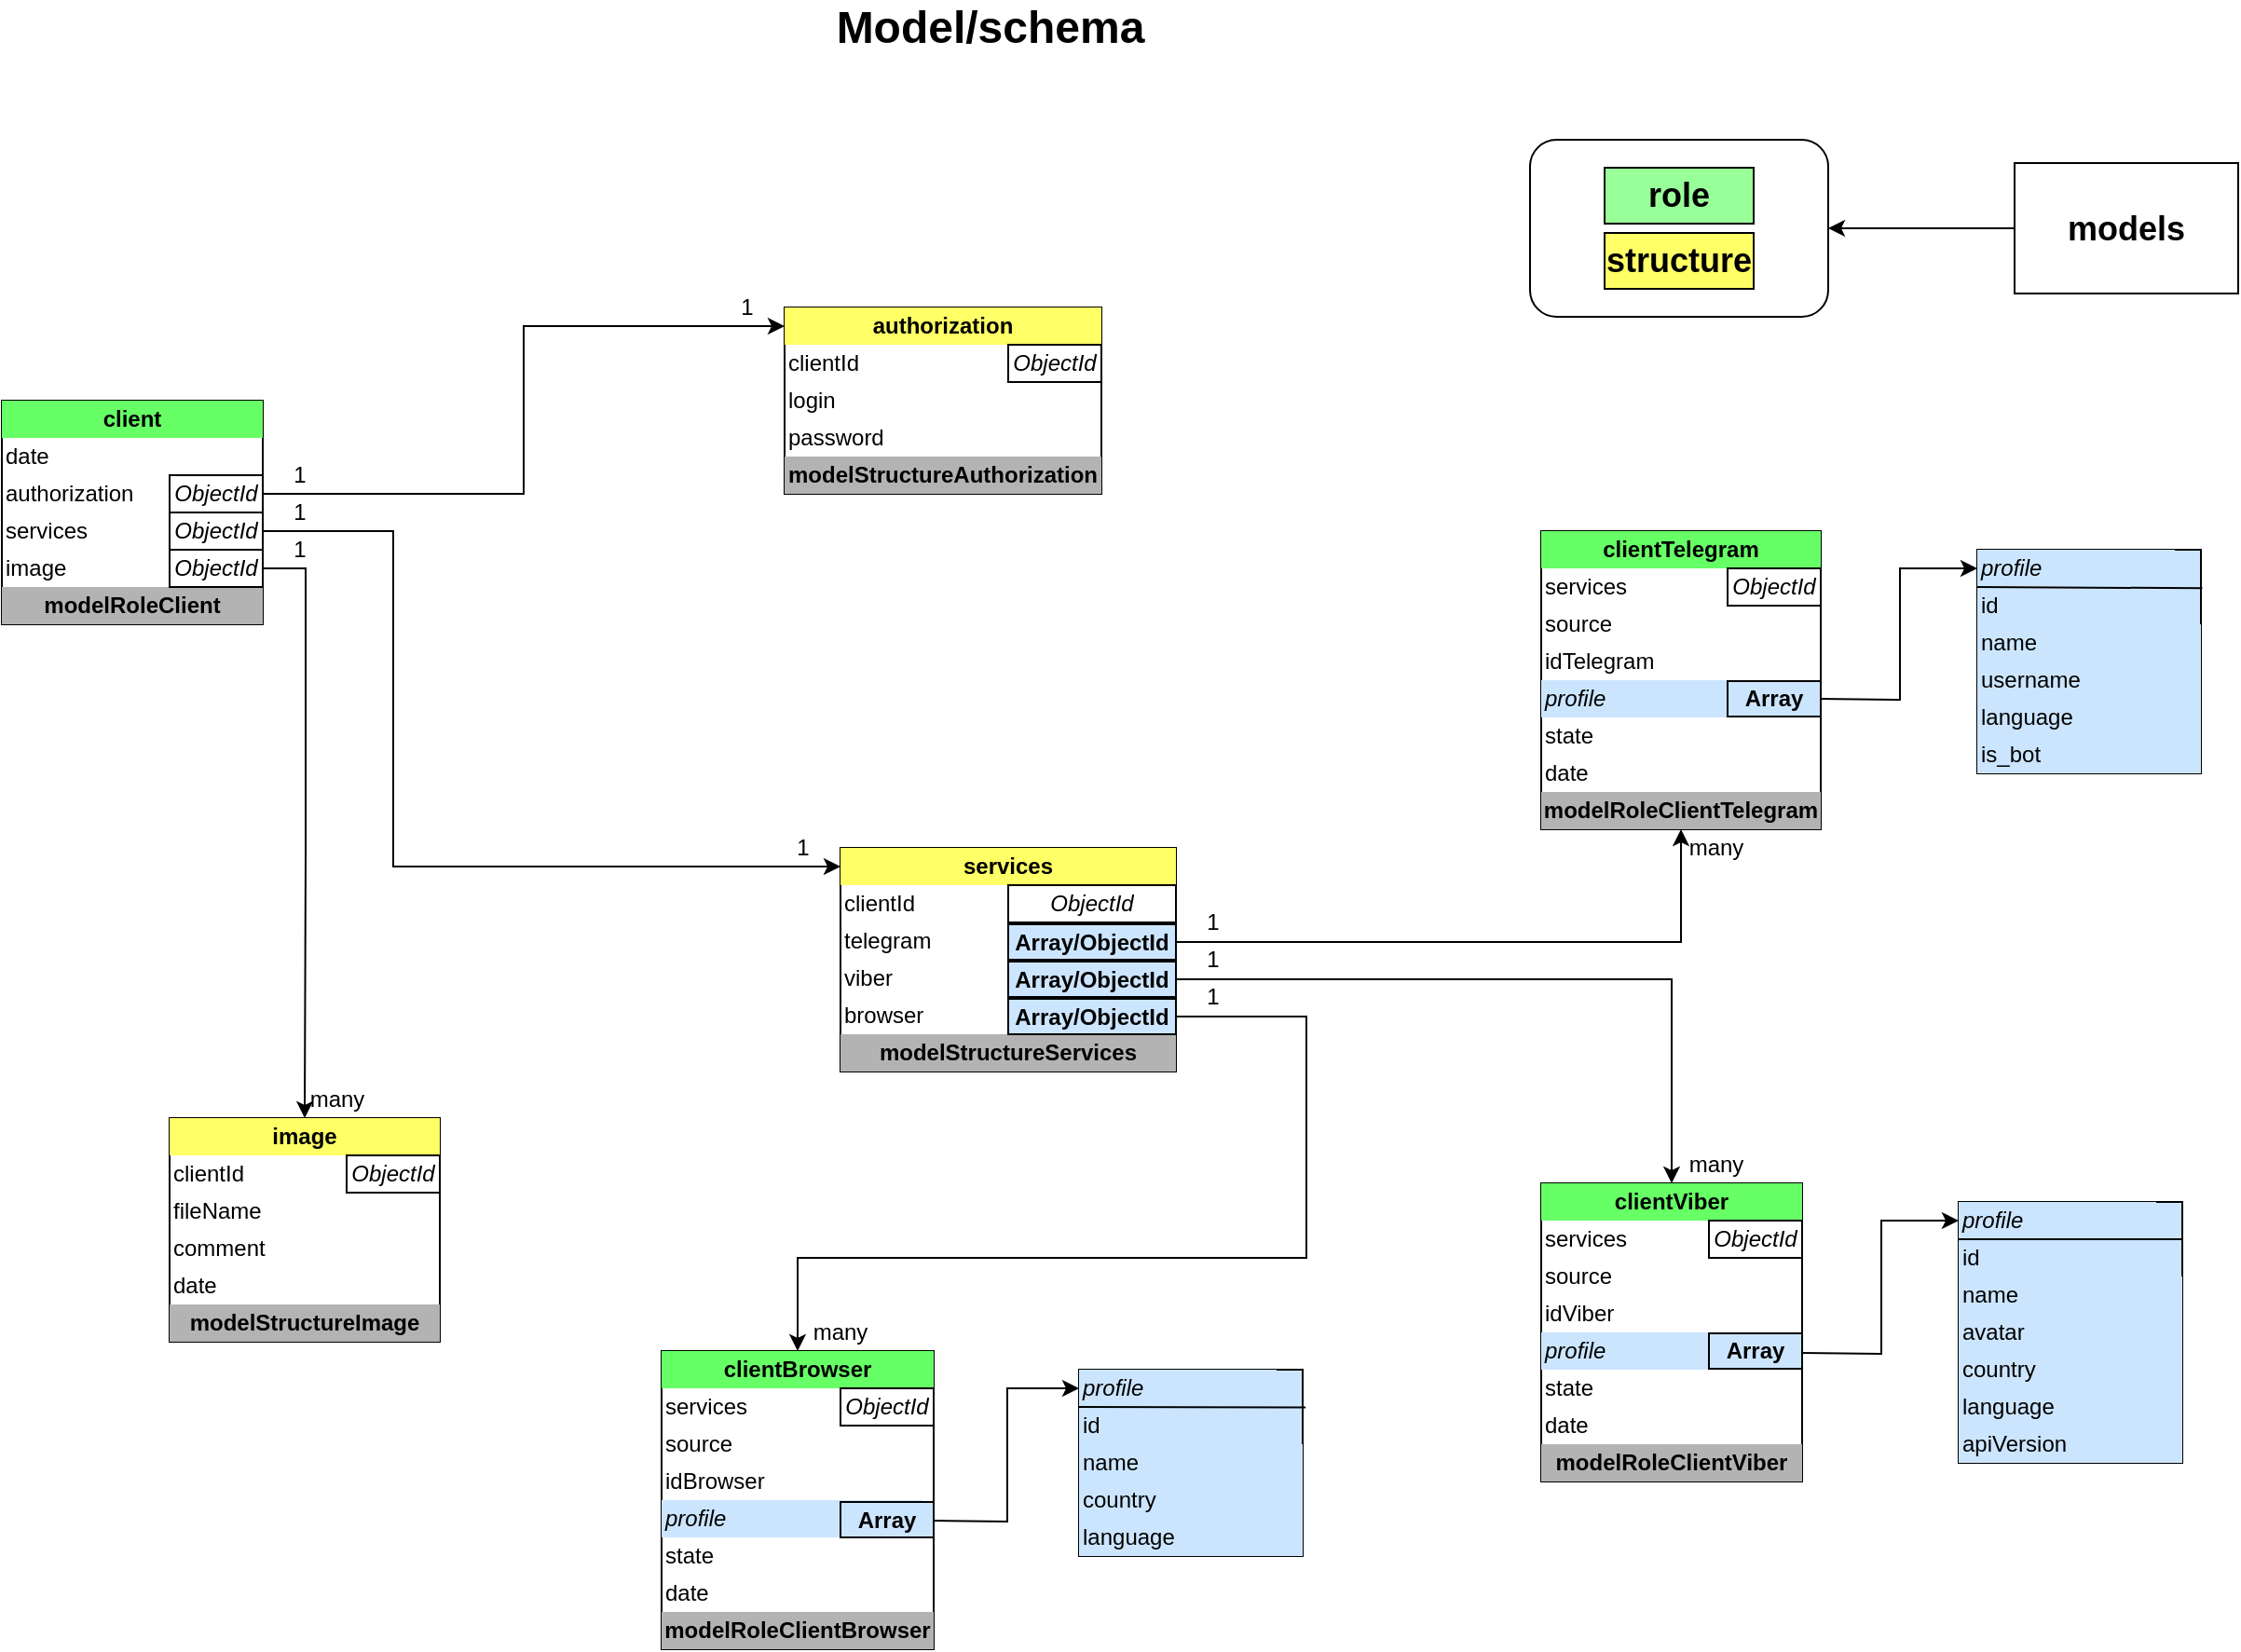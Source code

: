 <mxfile version="14.7.7" type="github" pages="2">
  <diagram id="C5RBs43oDa-KdzZeNtuy" name="Page-1">
    <mxGraphModel dx="1108" dy="1619" grid="1" gridSize="10" guides="1" tooltips="1" connect="1" arrows="1" fold="1" page="1" pageScale="1" pageWidth="827" pageHeight="1169" math="0" shadow="0">
      <root>
        <mxCell id="WIyWlLk6GJQsqaUBKTNV-0" />
        <mxCell id="WIyWlLk6GJQsqaUBKTNV-1" parent="WIyWlLk6GJQsqaUBKTNV-0" />
        <mxCell id="YWwmz5HcYFX-tSxnKrV8-162" value="" style="rounded=1;whiteSpace=wrap;html=1;shadow=0;fillColor=#FFFFFF;" parent="WIyWlLk6GJQsqaUBKTNV-1" vertex="1">
          <mxGeometry x="880" width="160" height="95" as="geometry" />
        </mxCell>
        <mxCell id="YWwmz5HcYFX-tSxnKrV8-47" value="" style="rounded=0;whiteSpace=wrap;html=1;shadow=0;fillColor=#FFFFFF;" parent="WIyWlLk6GJQsqaUBKTNV-1" vertex="1">
          <mxGeometry x="886" y="560" width="140" height="160" as="geometry" />
        </mxCell>
        <mxCell id="YWwmz5HcYFX-tSxnKrV8-1" value="&lt;b&gt;&lt;font style=&quot;font-size: 24px&quot;&gt;Model/schema&lt;/font&gt;&lt;/b&gt;" style="text;html=1;align=center;verticalAlign=middle;resizable=0;points=[];autosize=1;strokeColor=none;" parent="WIyWlLk6GJQsqaUBKTNV-1" vertex="1">
          <mxGeometry x="500" y="-70" width="180" height="20" as="geometry" />
        </mxCell>
        <mxCell id="YWwmz5HcYFX-tSxnKrV8-19" value="services" style="text;html=1;strokeColor=none;fillColor=none;align=left;verticalAlign=middle;whiteSpace=wrap;rounded=0;" parent="WIyWlLk6GJQsqaUBKTNV-1" vertex="1">
          <mxGeometry x="886" y="580" width="140" height="20" as="geometry" />
        </mxCell>
        <mxCell id="YWwmz5HcYFX-tSxnKrV8-20" value="source" style="text;html=1;strokeColor=none;fillColor=none;align=left;verticalAlign=middle;whiteSpace=wrap;rounded=0;" parent="WIyWlLk6GJQsqaUBKTNV-1" vertex="1">
          <mxGeometry x="886" y="600" width="140" height="20" as="geometry" />
        </mxCell>
        <mxCell id="YWwmz5HcYFX-tSxnKrV8-21" value="idViber" style="text;html=1;strokeColor=none;fillColor=none;align=left;verticalAlign=middle;whiteSpace=wrap;rounded=0;" parent="WIyWlLk6GJQsqaUBKTNV-1" vertex="1">
          <mxGeometry x="886" y="620" width="140" height="20" as="geometry" />
        </mxCell>
        <mxCell id="YWwmz5HcYFX-tSxnKrV8-22" value="&lt;i&gt;profile&lt;/i&gt;" style="text;html=1;strokeColor=none;fillColor=#CCE5FF;align=left;verticalAlign=middle;whiteSpace=wrap;rounded=0;shadow=0;" parent="WIyWlLk6GJQsqaUBKTNV-1" vertex="1">
          <mxGeometry x="886" y="640" width="140" height="20" as="geometry" />
        </mxCell>
        <mxCell id="YWwmz5HcYFX-tSxnKrV8-23" value="state" style="text;html=1;strokeColor=none;fillColor=none;align=left;verticalAlign=middle;whiteSpace=wrap;rounded=0;" parent="WIyWlLk6GJQsqaUBKTNV-1" vertex="1">
          <mxGeometry x="886" y="660" width="140" height="20" as="geometry" />
        </mxCell>
        <mxCell id="YWwmz5HcYFX-tSxnKrV8-24" value="date" style="text;html=1;strokeColor=none;fillColor=none;align=left;verticalAlign=middle;whiteSpace=wrap;rounded=0;" parent="WIyWlLk6GJQsqaUBKTNV-1" vertex="1">
          <mxGeometry x="886" y="680" width="140" height="20" as="geometry" />
        </mxCell>
        <mxCell id="YWwmz5HcYFX-tSxnKrV8-25" value="&lt;b&gt;clientViber&lt;/b&gt;" style="text;html=1;strokeColor=none;fillColor=#66FF66;align=center;verticalAlign=middle;whiteSpace=wrap;rounded=0;" parent="WIyWlLk6GJQsqaUBKTNV-1" vertex="1">
          <mxGeometry x="886" y="560" width="140" height="20" as="geometry" />
        </mxCell>
        <mxCell id="YWwmz5HcYFX-tSxnKrV8-26" value="&lt;b&gt;modelRoleClientViber&lt;/b&gt;" style="text;html=1;strokeColor=none;fillColor=#B3B3B3;align=center;verticalAlign=middle;whiteSpace=wrap;rounded=0;" parent="WIyWlLk6GJQsqaUBKTNV-1" vertex="1">
          <mxGeometry x="886" y="700" width="140" height="20" as="geometry" />
        </mxCell>
        <mxCell id="YWwmz5HcYFX-tSxnKrV8-32" value="&lt;b&gt;Array&lt;/b&gt;" style="rounded=0;whiteSpace=wrap;html=1;fillColor=#CCE5FF;" parent="WIyWlLk6GJQsqaUBKTNV-1" vertex="1">
          <mxGeometry x="976" y="640.5" width="50" height="19" as="geometry" />
        </mxCell>
        <mxCell id="YWwmz5HcYFX-tSxnKrV8-43" value="" style="edgeStyle=orthogonalEdgeStyle;rounded=0;orthogonalLoop=1;jettySize=auto;html=1;entryX=0;entryY=0.5;entryDx=0;entryDy=0;fillColor=#CCE5FF;" parent="WIyWlLk6GJQsqaUBKTNV-1" target="YWwmz5HcYFX-tSxnKrV8-44" edge="1">
          <mxGeometry relative="1" as="geometry">
            <mxPoint x="1026" y="651" as="sourcePoint" />
            <mxPoint x="1096" y="610" as="targetPoint" />
          </mxGeometry>
        </mxCell>
        <mxCell id="YWwmz5HcYFX-tSxnKrV8-34" value="" style="rounded=0;whiteSpace=wrap;html=1;shadow=0;fillColor=#CCE5FF;" parent="WIyWlLk6GJQsqaUBKTNV-1" vertex="1">
          <mxGeometry x="1110" y="570" width="120" height="140" as="geometry" />
        </mxCell>
        <mxCell id="YWwmz5HcYFX-tSxnKrV8-35" value="id" style="text;html=1;strokeColor=none;fillColor=#CCE5FF;align=left;verticalAlign=middle;whiteSpace=wrap;rounded=0;shadow=0;" parent="WIyWlLk6GJQsqaUBKTNV-1" vertex="1">
          <mxGeometry x="1110" y="590" width="106" height="20" as="geometry" />
        </mxCell>
        <mxCell id="YWwmz5HcYFX-tSxnKrV8-37" value="name" style="text;html=1;strokeColor=none;fillColor=#CCE5FF;align=left;verticalAlign=middle;whiteSpace=wrap;rounded=0;shadow=0;" parent="WIyWlLk6GJQsqaUBKTNV-1" vertex="1">
          <mxGeometry x="1110" y="610" width="120" height="20" as="geometry" />
        </mxCell>
        <mxCell id="YWwmz5HcYFX-tSxnKrV8-38" value="avatar" style="text;html=1;strokeColor=none;fillColor=#CCE5FF;align=left;verticalAlign=middle;whiteSpace=wrap;rounded=0;shadow=0;" parent="WIyWlLk6GJQsqaUBKTNV-1" vertex="1">
          <mxGeometry x="1110" y="630" width="120" height="20" as="geometry" />
        </mxCell>
        <mxCell id="YWwmz5HcYFX-tSxnKrV8-39" value="country" style="text;html=1;strokeColor=none;fillColor=#CCE5FF;align=left;verticalAlign=middle;whiteSpace=wrap;rounded=0;shadow=0;" parent="WIyWlLk6GJQsqaUBKTNV-1" vertex="1">
          <mxGeometry x="1110" y="650" width="120" height="20" as="geometry" />
        </mxCell>
        <mxCell id="YWwmz5HcYFX-tSxnKrV8-40" value="language" style="text;html=1;strokeColor=none;fillColor=#CCE5FF;align=left;verticalAlign=middle;whiteSpace=wrap;rounded=0;shadow=0;" parent="WIyWlLk6GJQsqaUBKTNV-1" vertex="1">
          <mxGeometry x="1110" y="670" width="120" height="20" as="geometry" />
        </mxCell>
        <mxCell id="YWwmz5HcYFX-tSxnKrV8-41" value="apiVersion" style="text;html=1;strokeColor=none;fillColor=#CCE5FF;align=left;verticalAlign=middle;whiteSpace=wrap;rounded=0;shadow=0;" parent="WIyWlLk6GJQsqaUBKTNV-1" vertex="1">
          <mxGeometry x="1110" y="690" width="120" height="20" as="geometry" />
        </mxCell>
        <mxCell id="YWwmz5HcYFX-tSxnKrV8-44" value="&lt;i&gt;profile&lt;/i&gt;" style="text;html=1;strokeColor=none;fillColor=#CCE5FF;align=left;verticalAlign=middle;whiteSpace=wrap;rounded=0;shadow=0;" parent="WIyWlLk6GJQsqaUBKTNV-1" vertex="1">
          <mxGeometry x="1110" y="570" width="106" height="20" as="geometry" />
        </mxCell>
        <mxCell id="YWwmz5HcYFX-tSxnKrV8-45" value="" style="endArrow=none;html=1;entryX=1;entryY=0.143;entryDx=0;entryDy=0;entryPerimeter=0;fillColor=#CCE5FF;" parent="WIyWlLk6GJQsqaUBKTNV-1" target="YWwmz5HcYFX-tSxnKrV8-34" edge="1">
          <mxGeometry width="50" height="50" relative="1" as="geometry">
            <mxPoint x="1110" y="590" as="sourcePoint" />
            <mxPoint x="1216" y="590" as="targetPoint" />
          </mxGeometry>
        </mxCell>
        <mxCell id="YWwmz5HcYFX-tSxnKrV8-48" value="" style="rounded=0;whiteSpace=wrap;html=1;shadow=0;fillColor=#FFFFFF;" parent="WIyWlLk6GJQsqaUBKTNV-1" vertex="1">
          <mxGeometry x="886" y="210" width="150" height="160" as="geometry" />
        </mxCell>
        <mxCell id="YWwmz5HcYFX-tSxnKrV8-49" value="services" style="text;html=1;strokeColor=none;fillColor=none;align=left;verticalAlign=middle;whiteSpace=wrap;rounded=0;" parent="WIyWlLk6GJQsqaUBKTNV-1" vertex="1">
          <mxGeometry x="886" y="230" width="150" height="20" as="geometry" />
        </mxCell>
        <mxCell id="YWwmz5HcYFX-tSxnKrV8-50" value="source" style="text;html=1;strokeColor=none;fillColor=none;align=left;verticalAlign=middle;whiteSpace=wrap;rounded=0;" parent="WIyWlLk6GJQsqaUBKTNV-1" vertex="1">
          <mxGeometry x="886" y="250" width="150" height="20" as="geometry" />
        </mxCell>
        <mxCell id="YWwmz5HcYFX-tSxnKrV8-51" value="idTelegram" style="text;html=1;strokeColor=none;fillColor=none;align=left;verticalAlign=middle;whiteSpace=wrap;rounded=0;" parent="WIyWlLk6GJQsqaUBKTNV-1" vertex="1">
          <mxGeometry x="886" y="270" width="150" height="20" as="geometry" />
        </mxCell>
        <mxCell id="YWwmz5HcYFX-tSxnKrV8-52" value="&lt;i&gt;profile&lt;/i&gt;" style="text;html=1;strokeColor=none;fillColor=#CCE5FF;align=left;verticalAlign=middle;whiteSpace=wrap;rounded=0;shadow=0;" parent="WIyWlLk6GJQsqaUBKTNV-1" vertex="1">
          <mxGeometry x="886" y="290" width="150" height="20" as="geometry" />
        </mxCell>
        <mxCell id="YWwmz5HcYFX-tSxnKrV8-53" value="state" style="text;html=1;strokeColor=none;fillColor=none;align=left;verticalAlign=middle;whiteSpace=wrap;rounded=0;" parent="WIyWlLk6GJQsqaUBKTNV-1" vertex="1">
          <mxGeometry x="886" y="310" width="150" height="20" as="geometry" />
        </mxCell>
        <mxCell id="YWwmz5HcYFX-tSxnKrV8-54" value="date" style="text;html=1;strokeColor=none;fillColor=none;align=left;verticalAlign=middle;whiteSpace=wrap;rounded=0;" parent="WIyWlLk6GJQsqaUBKTNV-1" vertex="1">
          <mxGeometry x="886" y="330" width="150" height="20" as="geometry" />
        </mxCell>
        <mxCell id="YWwmz5HcYFX-tSxnKrV8-55" value="&lt;b&gt;clientTelegram&lt;/b&gt;" style="text;html=1;strokeColor=none;fillColor=#66FF66;align=center;verticalAlign=middle;whiteSpace=wrap;rounded=0;" parent="WIyWlLk6GJQsqaUBKTNV-1" vertex="1">
          <mxGeometry x="886" y="210" width="150" height="20" as="geometry" />
        </mxCell>
        <mxCell id="YWwmz5HcYFX-tSxnKrV8-56" value="&lt;b&gt;modelRoleClientTelegram&lt;/b&gt;" style="text;html=1;strokeColor=none;fillColor=#B3B3B3;align=center;verticalAlign=middle;whiteSpace=wrap;rounded=0;" parent="WIyWlLk6GJQsqaUBKTNV-1" vertex="1">
          <mxGeometry x="886" y="350" width="150" height="20" as="geometry" />
        </mxCell>
        <mxCell id="YWwmz5HcYFX-tSxnKrV8-59" value="&lt;b&gt;Array&lt;/b&gt;" style="rounded=0;whiteSpace=wrap;html=1;fillColor=#CCE5FF;" parent="WIyWlLk6GJQsqaUBKTNV-1" vertex="1">
          <mxGeometry x="986" y="290.5" width="50" height="19" as="geometry" />
        </mxCell>
        <mxCell id="YWwmz5HcYFX-tSxnKrV8-60" value="" style="edgeStyle=orthogonalEdgeStyle;rounded=0;orthogonalLoop=1;jettySize=auto;html=1;entryX=0;entryY=0.5;entryDx=0;entryDy=0;" parent="WIyWlLk6GJQsqaUBKTNV-1" target="YWwmz5HcYFX-tSxnKrV8-69" edge="1">
          <mxGeometry relative="1" as="geometry">
            <mxPoint x="1106" y="260" as="targetPoint" />
            <mxPoint x="1036" y="300" as="sourcePoint" />
          </mxGeometry>
        </mxCell>
        <mxCell id="YWwmz5HcYFX-tSxnKrV8-62" value="" style="rounded=0;whiteSpace=wrap;html=1;shadow=0;fillColor=#CCE5FF;" parent="WIyWlLk6GJQsqaUBKTNV-1" vertex="1">
          <mxGeometry x="1120" y="220" width="120" height="120" as="geometry" />
        </mxCell>
        <mxCell id="YWwmz5HcYFX-tSxnKrV8-63" value="id" style="text;html=1;strokeColor=none;fillColor=#CCE5FF;align=left;verticalAlign=middle;whiteSpace=wrap;rounded=0;shadow=0;" parent="WIyWlLk6GJQsqaUBKTNV-1" vertex="1">
          <mxGeometry x="1120" y="240" width="116" height="20" as="geometry" />
        </mxCell>
        <mxCell id="YWwmz5HcYFX-tSxnKrV8-64" value="name" style="text;html=1;strokeColor=none;fillColor=#CCE5FF;align=left;verticalAlign=middle;whiteSpace=wrap;rounded=0;shadow=0;" parent="WIyWlLk6GJQsqaUBKTNV-1" vertex="1">
          <mxGeometry x="1120" y="260" width="120" height="20" as="geometry" />
        </mxCell>
        <mxCell id="YWwmz5HcYFX-tSxnKrV8-65" value="username" style="text;html=1;strokeColor=none;fillColor=#CCE5FF;align=left;verticalAlign=middle;whiteSpace=wrap;rounded=0;shadow=0;" parent="WIyWlLk6GJQsqaUBKTNV-1" vertex="1">
          <mxGeometry x="1120" y="280" width="120" height="20" as="geometry" />
        </mxCell>
        <mxCell id="YWwmz5HcYFX-tSxnKrV8-66" value="language" style="text;html=1;strokeColor=none;fillColor=#CCE5FF;align=left;verticalAlign=middle;whiteSpace=wrap;rounded=0;shadow=0;" parent="WIyWlLk6GJQsqaUBKTNV-1" vertex="1">
          <mxGeometry x="1120" y="300" width="120" height="20" as="geometry" />
        </mxCell>
        <mxCell id="YWwmz5HcYFX-tSxnKrV8-67" value="is_bot" style="text;html=1;strokeColor=none;fillColor=#CCE5FF;align=left;verticalAlign=middle;whiteSpace=wrap;rounded=0;shadow=0;" parent="WIyWlLk6GJQsqaUBKTNV-1" vertex="1">
          <mxGeometry x="1120" y="320" width="120" height="20" as="geometry" />
        </mxCell>
        <mxCell id="YWwmz5HcYFX-tSxnKrV8-69" value="&lt;i&gt;profile&lt;/i&gt;" style="text;html=1;strokeColor=none;fillColor=#CCE5FF;align=left;verticalAlign=middle;whiteSpace=wrap;rounded=0;shadow=0;" parent="WIyWlLk6GJQsqaUBKTNV-1" vertex="1">
          <mxGeometry x="1120" y="220" width="106" height="20" as="geometry" />
        </mxCell>
        <mxCell id="YWwmz5HcYFX-tSxnKrV8-70" value="" style="endArrow=none;html=1;fillColor=#CCE5FF;entryX=1.006;entryY=0.172;entryDx=0;entryDy=0;entryPerimeter=0;" parent="WIyWlLk6GJQsqaUBKTNV-1" target="YWwmz5HcYFX-tSxnKrV8-62" edge="1">
          <mxGeometry width="50" height="50" relative="1" as="geometry">
            <mxPoint x="1120" y="240" as="sourcePoint" />
            <mxPoint x="1087" y="240" as="targetPoint" />
          </mxGeometry>
        </mxCell>
        <mxCell id="YWwmz5HcYFX-tSxnKrV8-137" value="&lt;i&gt;ObjectId&lt;/i&gt;" style="rounded=0;whiteSpace=wrap;html=1;shadow=0;fillColor=#FFFFFF;" parent="WIyWlLk6GJQsqaUBKTNV-1" vertex="1">
          <mxGeometry x="976" y="580" width="50" height="20" as="geometry" />
        </mxCell>
        <mxCell id="YWwmz5HcYFX-tSxnKrV8-138" value="&lt;i&gt;ObjectId&lt;/i&gt;" style="rounded=0;whiteSpace=wrap;html=1;shadow=0;fillColor=#FFFFFF;" parent="WIyWlLk6GJQsqaUBKTNV-1" vertex="1">
          <mxGeometry x="986" y="230" width="50" height="20" as="geometry" />
        </mxCell>
        <mxCell id="YWwmz5HcYFX-tSxnKrV8-140" value="&lt;b&gt;&lt;font style=&quot;font-size: 18px&quot;&gt;role&lt;/font&gt;&lt;/b&gt;" style="rounded=0;whiteSpace=wrap;html=1;shadow=0;fillColor=#99FF99;" parent="WIyWlLk6GJQsqaUBKTNV-1" vertex="1">
          <mxGeometry x="920" y="15" width="80" height="30" as="geometry" />
        </mxCell>
        <mxCell id="YWwmz5HcYFX-tSxnKrV8-141" value="&lt;b&gt;&lt;font style=&quot;font-size: 18px&quot;&gt;structure&lt;/font&gt;&lt;/b&gt;" style="rounded=0;whiteSpace=wrap;html=1;shadow=0;fillColor=#FFFF66;" parent="WIyWlLk6GJQsqaUBKTNV-1" vertex="1">
          <mxGeometry x="920" y="50" width="80" height="30" as="geometry" />
        </mxCell>
        <mxCell id="YWwmz5HcYFX-tSxnKrV8-151" value="" style="group" parent="WIyWlLk6GJQsqaUBKTNV-1" vertex="1" connectable="0">
          <mxGeometry x="60" y="140" width="140" height="120" as="geometry" />
        </mxCell>
        <mxCell id="YWwmz5HcYFX-tSxnKrV8-71" value="" style="rounded=0;whiteSpace=wrap;html=1;shadow=0;fillColor=#FFFFFF;" parent="YWwmz5HcYFX-tSxnKrV8-151" vertex="1">
          <mxGeometry width="140" height="120" as="geometry" />
        </mxCell>
        <mxCell id="YWwmz5HcYFX-tSxnKrV8-72" value="date" style="text;html=1;strokeColor=none;fillColor=none;align=left;verticalAlign=middle;whiteSpace=wrap;rounded=0;" parent="YWwmz5HcYFX-tSxnKrV8-151" vertex="1">
          <mxGeometry y="20" width="140" height="20" as="geometry" />
        </mxCell>
        <mxCell id="YWwmz5HcYFX-tSxnKrV8-73" value="authorization" style="text;html=1;strokeColor=none;fillColor=none;align=left;verticalAlign=middle;whiteSpace=wrap;rounded=0;" parent="YWwmz5HcYFX-tSxnKrV8-151" vertex="1">
          <mxGeometry y="40" width="140" height="20" as="geometry" />
        </mxCell>
        <mxCell id="YWwmz5HcYFX-tSxnKrV8-74" value="services" style="text;html=1;strokeColor=none;fillColor=none;align=left;verticalAlign=middle;whiteSpace=wrap;rounded=0;" parent="YWwmz5HcYFX-tSxnKrV8-151" vertex="1">
          <mxGeometry y="60" width="140" height="20" as="geometry" />
        </mxCell>
        <mxCell id="YWwmz5HcYFX-tSxnKrV8-76" value="image" style="text;html=1;strokeColor=none;fillColor=none;align=left;verticalAlign=middle;whiteSpace=wrap;rounded=0;" parent="YWwmz5HcYFX-tSxnKrV8-151" vertex="1">
          <mxGeometry y="80" width="140" height="20" as="geometry" />
        </mxCell>
        <mxCell id="YWwmz5HcYFX-tSxnKrV8-78" value="&lt;b&gt;client&lt;/b&gt;" style="text;html=1;strokeColor=none;fillColor=#66FF66;align=center;verticalAlign=middle;whiteSpace=wrap;rounded=0;" parent="YWwmz5HcYFX-tSxnKrV8-151" vertex="1">
          <mxGeometry width="140" height="20" as="geometry" />
        </mxCell>
        <mxCell id="YWwmz5HcYFX-tSxnKrV8-79" value="&lt;b&gt;modelRoleClient&lt;/b&gt;" style="text;html=1;strokeColor=none;fillColor=#B3B3B3;align=center;verticalAlign=middle;whiteSpace=wrap;rounded=0;" parent="YWwmz5HcYFX-tSxnKrV8-151" vertex="1">
          <mxGeometry y="100" width="140" height="20" as="geometry" />
        </mxCell>
        <mxCell id="YWwmz5HcYFX-tSxnKrV8-94" value="&lt;i&gt;ObjectId&lt;/i&gt;" style="rounded=0;whiteSpace=wrap;html=1;shadow=0;fillColor=#FFFFFF;" parent="YWwmz5HcYFX-tSxnKrV8-151" vertex="1">
          <mxGeometry x="90" y="40" width="50" height="20" as="geometry" />
        </mxCell>
        <mxCell id="YWwmz5HcYFX-tSxnKrV8-95" value="&lt;i&gt;ObjectId&lt;/i&gt;" style="rounded=0;whiteSpace=wrap;html=1;shadow=0;fillColor=#FFFFFF;" parent="YWwmz5HcYFX-tSxnKrV8-151" vertex="1">
          <mxGeometry x="90" y="60" width="50" height="20" as="geometry" />
        </mxCell>
        <mxCell id="YWwmz5HcYFX-tSxnKrV8-96" value="&lt;i&gt;ObjectId&lt;/i&gt;" style="rounded=0;whiteSpace=wrap;html=1;shadow=0;fillColor=#FFFFFF;" parent="YWwmz5HcYFX-tSxnKrV8-151" vertex="1">
          <mxGeometry x="90" y="80" width="50" height="20" as="geometry" />
        </mxCell>
        <mxCell id="YWwmz5HcYFX-tSxnKrV8-153" value="" style="group" parent="WIyWlLk6GJQsqaUBKTNV-1" vertex="1" connectable="0">
          <mxGeometry x="150" y="525" width="145" height="120" as="geometry" />
        </mxCell>
        <mxCell id="YWwmz5HcYFX-tSxnKrV8-110" value="" style="rounded=0;whiteSpace=wrap;html=1;shadow=0;fillColor=#FFFFFF;" parent="YWwmz5HcYFX-tSxnKrV8-153" vertex="1">
          <mxGeometry width="145" height="120" as="geometry" />
        </mxCell>
        <mxCell id="YWwmz5HcYFX-tSxnKrV8-111" value="clientId" style="text;html=1;strokeColor=none;fillColor=none;align=left;verticalAlign=middle;whiteSpace=wrap;rounded=0;" parent="YWwmz5HcYFX-tSxnKrV8-153" vertex="1">
          <mxGeometry y="20" width="140" height="20" as="geometry" />
        </mxCell>
        <mxCell id="YWwmz5HcYFX-tSxnKrV8-112" value="fileName" style="text;html=1;strokeColor=none;fillColor=none;align=left;verticalAlign=middle;whiteSpace=wrap;rounded=0;" parent="YWwmz5HcYFX-tSxnKrV8-153" vertex="1">
          <mxGeometry y="40" width="140" height="20" as="geometry" />
        </mxCell>
        <mxCell id="YWwmz5HcYFX-tSxnKrV8-113" value="comment" style="text;html=1;strokeColor=none;fillColor=none;align=left;verticalAlign=middle;whiteSpace=wrap;rounded=0;" parent="YWwmz5HcYFX-tSxnKrV8-153" vertex="1">
          <mxGeometry y="60" width="140" height="20" as="geometry" />
        </mxCell>
        <mxCell id="YWwmz5HcYFX-tSxnKrV8-114" value="date" style="text;html=1;strokeColor=none;fillColor=none;align=left;verticalAlign=middle;whiteSpace=wrap;rounded=0;" parent="YWwmz5HcYFX-tSxnKrV8-153" vertex="1">
          <mxGeometry y="80" width="140" height="20" as="geometry" />
        </mxCell>
        <mxCell id="YWwmz5HcYFX-tSxnKrV8-115" value="&lt;b&gt;image&lt;/b&gt;" style="text;html=1;strokeColor=none;fillColor=#FFFF66;align=center;verticalAlign=middle;whiteSpace=wrap;rounded=0;" parent="YWwmz5HcYFX-tSxnKrV8-153" vertex="1">
          <mxGeometry width="145" height="20" as="geometry" />
        </mxCell>
        <mxCell id="YWwmz5HcYFX-tSxnKrV8-116" value="&lt;b&gt;model&lt;/b&gt;&lt;b&gt;Structure&lt;/b&gt;&lt;b&gt;Image&lt;/b&gt;" style="text;html=1;strokeColor=none;fillColor=#B3B3B3;align=center;verticalAlign=middle;whiteSpace=wrap;rounded=0;" parent="YWwmz5HcYFX-tSxnKrV8-153" vertex="1">
          <mxGeometry y="100" width="145" height="20" as="geometry" />
        </mxCell>
        <mxCell id="YWwmz5HcYFX-tSxnKrV8-119" value="&lt;i&gt;ObjectId&lt;/i&gt;" style="rounded=0;whiteSpace=wrap;html=1;shadow=0;fillColor=#FFFFFF;" parent="YWwmz5HcYFX-tSxnKrV8-153" vertex="1">
          <mxGeometry x="95" y="20" width="50" height="20" as="geometry" />
        </mxCell>
        <mxCell id="YWwmz5HcYFX-tSxnKrV8-154" value="" style="group;fillColor=#FFFF66;container=0;" parent="WIyWlLk6GJQsqaUBKTNV-1" vertex="1" connectable="0">
          <mxGeometry x="510" y="380" width="180" height="100" as="geometry" />
        </mxCell>
        <mxCell id="YWwmz5HcYFX-tSxnKrV8-158" value="" style="group" parent="WIyWlLk6GJQsqaUBKTNV-1" vertex="1" connectable="0">
          <mxGeometry x="480" y="90" width="170" height="100" as="geometry" />
        </mxCell>
        <mxCell id="YWwmz5HcYFX-tSxnKrV8-97" value="" style="rounded=0;whiteSpace=wrap;html=1;shadow=0;fillColor=#FFFFFF;" parent="YWwmz5HcYFX-tSxnKrV8-158" vertex="1">
          <mxGeometry width="170" height="100" as="geometry" />
        </mxCell>
        <mxCell id="YWwmz5HcYFX-tSxnKrV8-99" value="login" style="text;html=1;strokeColor=none;fillColor=none;align=left;verticalAlign=middle;whiteSpace=wrap;rounded=0;" parent="YWwmz5HcYFX-tSxnKrV8-158" vertex="1">
          <mxGeometry y="40" width="140" height="20" as="geometry" />
        </mxCell>
        <mxCell id="YWwmz5HcYFX-tSxnKrV8-100" value="password" style="text;html=1;strokeColor=none;fillColor=none;align=left;verticalAlign=middle;whiteSpace=wrap;rounded=0;" parent="YWwmz5HcYFX-tSxnKrV8-158" vertex="1">
          <mxGeometry y="60" width="140" height="20" as="geometry" />
        </mxCell>
        <mxCell id="YWwmz5HcYFX-tSxnKrV8-102" value="&lt;b&gt;authorization&lt;/b&gt;" style="text;html=1;strokeColor=none;fillColor=#FFFF66;align=center;verticalAlign=middle;whiteSpace=wrap;rounded=0;" parent="YWwmz5HcYFX-tSxnKrV8-158" vertex="1">
          <mxGeometry width="170" height="20" as="geometry" />
        </mxCell>
        <mxCell id="YWwmz5HcYFX-tSxnKrV8-107" value="&lt;i&gt;ObjectId&lt;/i&gt;" style="rounded=0;whiteSpace=wrap;html=1;shadow=0;fillColor=#FFFFFF;" parent="YWwmz5HcYFX-tSxnKrV8-158" vertex="1">
          <mxGeometry x="120" y="20" width="50" height="20" as="geometry" />
        </mxCell>
        <mxCell id="YWwmz5HcYFX-tSxnKrV8-109" value="clientId" style="text;html=1;strokeColor=none;fillColor=none;align=left;verticalAlign=middle;whiteSpace=wrap;rounded=0;" parent="YWwmz5HcYFX-tSxnKrV8-158" vertex="1">
          <mxGeometry y="20" width="140" height="20" as="geometry" />
        </mxCell>
        <mxCell id="YWwmz5HcYFX-tSxnKrV8-103" value="&lt;b&gt;modelStructureAuthorization&lt;/b&gt;" style="text;html=1;strokeColor=none;fillColor=#B3B3B3;align=center;verticalAlign=middle;whiteSpace=wrap;rounded=0;" parent="YWwmz5HcYFX-tSxnKrV8-158" vertex="1">
          <mxGeometry y="80" width="170" height="20" as="geometry" />
        </mxCell>
        <mxCell id="YWwmz5HcYFX-tSxnKrV8-161" value="" style="edgeStyle=orthogonalEdgeStyle;rounded=0;orthogonalLoop=1;jettySize=auto;html=1;fillColor=#CCE5FF;" parent="WIyWlLk6GJQsqaUBKTNV-1" source="YWwmz5HcYFX-tSxnKrV8-160" target="YWwmz5HcYFX-tSxnKrV8-162" edge="1">
          <mxGeometry relative="1" as="geometry">
            <mxPoint x="880" y="65" as="targetPoint" />
          </mxGeometry>
        </mxCell>
        <mxCell id="YWwmz5HcYFX-tSxnKrV8-160" value="&lt;b&gt;&lt;font style=&quot;font-size: 18px&quot;&gt;models&lt;/font&gt;&lt;/b&gt;" style="rounded=0;whiteSpace=wrap;html=1;shadow=0;fillColor=#FFFFFF;" parent="WIyWlLk6GJQsqaUBKTNV-1" vertex="1">
          <mxGeometry x="1140" y="12.5" width="120" height="70" as="geometry" />
        </mxCell>
        <mxCell id="YWwmz5HcYFX-tSxnKrV8-172" value="" style="edgeStyle=orthogonalEdgeStyle;rounded=0;orthogonalLoop=1;jettySize=auto;html=1;fillColor=#CCE5FF;exitX=1;exitY=0.5;exitDx=0;exitDy=0;" parent="WIyWlLk6GJQsqaUBKTNV-1" source="YWwmz5HcYFX-tSxnKrV8-95" edge="1">
          <mxGeometry relative="1" as="geometry">
            <mxPoint x="270" y="200" as="sourcePoint" />
            <mxPoint x="510" y="390" as="targetPoint" />
            <Array as="points">
              <mxPoint x="270" y="210" />
              <mxPoint x="270" y="390" />
              <mxPoint x="510" y="390" />
            </Array>
          </mxGeometry>
        </mxCell>
        <mxCell id="YWwmz5HcYFX-tSxnKrV8-174" value="" style="edgeStyle=orthogonalEdgeStyle;rounded=0;orthogonalLoop=1;jettySize=auto;html=1;fillColor=#CCE5FF;entryX=0.5;entryY=1;entryDx=0;entryDy=0;" parent="WIyWlLk6GJQsqaUBKTNV-1" source="YWwmz5HcYFX-tSxnKrV8-134" target="YWwmz5HcYFX-tSxnKrV8-56" edge="1">
          <mxGeometry relative="1" as="geometry">
            <mxPoint x="950" y="380" as="targetPoint" />
          </mxGeometry>
        </mxCell>
        <mxCell id="YWwmz5HcYFX-tSxnKrV8-176" value="" style="edgeStyle=orthogonalEdgeStyle;rounded=0;orthogonalLoop=1;jettySize=auto;html=1;fillColor=#CCE5FF;entryX=0.5;entryY=0;entryDx=0;entryDy=0;" parent="WIyWlLk6GJQsqaUBKTNV-1" source="YWwmz5HcYFX-tSxnKrV8-139" target="YWwmz5HcYFX-tSxnKrV8-25" edge="1">
          <mxGeometry relative="1" as="geometry">
            <mxPoint x="770" y="450.5" as="targetPoint" />
          </mxGeometry>
        </mxCell>
        <mxCell id="YWwmz5HcYFX-tSxnKrV8-178" value="" style="edgeStyle=orthogonalEdgeStyle;rounded=0;orthogonalLoop=1;jettySize=auto;html=1;fillColor=#CCE5FF;entryX=0;entryY=0.5;entryDx=0;entryDy=0;" parent="WIyWlLk6GJQsqaUBKTNV-1" source="YWwmz5HcYFX-tSxnKrV8-94" target="YWwmz5HcYFX-tSxnKrV8-102" edge="1">
          <mxGeometry relative="1" as="geometry">
            <mxPoint x="280" y="190" as="targetPoint" />
          </mxGeometry>
        </mxCell>
        <mxCell id="YWwmz5HcYFX-tSxnKrV8-182" value="" style="edgeStyle=orthogonalEdgeStyle;rounded=0;orthogonalLoop=1;jettySize=auto;html=1;fillColor=#CCE5FF;entryX=0.5;entryY=0;entryDx=0;entryDy=0;" parent="WIyWlLk6GJQsqaUBKTNV-1" source="YWwmz5HcYFX-tSxnKrV8-96" target="YWwmz5HcYFX-tSxnKrV8-115" edge="1">
          <mxGeometry relative="1" as="geometry">
            <mxPoint x="280" y="230" as="targetPoint" />
            <Array as="points">
              <mxPoint x="223" y="230" />
              <mxPoint x="223" y="383" />
            </Array>
          </mxGeometry>
        </mxCell>
        <mxCell id="YWwmz5HcYFX-tSxnKrV8-183" value="1" style="text;html=1;strokeColor=none;fillColor=none;align=center;verticalAlign=middle;whiteSpace=wrap;rounded=0;shadow=0;" parent="WIyWlLk6GJQsqaUBKTNV-1" vertex="1">
          <mxGeometry x="200" y="170" width="40" height="20" as="geometry" />
        </mxCell>
        <mxCell id="YWwmz5HcYFX-tSxnKrV8-184" value="1" style="text;html=1;strokeColor=none;fillColor=none;align=center;verticalAlign=middle;whiteSpace=wrap;rounded=0;shadow=0;" parent="WIyWlLk6GJQsqaUBKTNV-1" vertex="1">
          <mxGeometry x="440" y="80" width="40" height="20" as="geometry" />
        </mxCell>
        <mxCell id="YWwmz5HcYFX-tSxnKrV8-185" value="1" style="text;html=1;strokeColor=none;fillColor=none;align=center;verticalAlign=middle;whiteSpace=wrap;rounded=0;shadow=0;" parent="WIyWlLk6GJQsqaUBKTNV-1" vertex="1">
          <mxGeometry x="200" y="190" width="40" height="20" as="geometry" />
        </mxCell>
        <mxCell id="YWwmz5HcYFX-tSxnKrV8-186" value="1" style="text;html=1;strokeColor=none;fillColor=none;align=center;verticalAlign=middle;whiteSpace=wrap;rounded=0;shadow=0;" parent="WIyWlLk6GJQsqaUBKTNV-1" vertex="1">
          <mxGeometry x="470" y="370" width="40" height="20" as="geometry" />
        </mxCell>
        <mxCell id="YWwmz5HcYFX-tSxnKrV8-187" value="1" style="text;html=1;strokeColor=none;fillColor=none;align=center;verticalAlign=middle;whiteSpace=wrap;rounded=0;shadow=0;" parent="WIyWlLk6GJQsqaUBKTNV-1" vertex="1">
          <mxGeometry x="690" y="410" width="40" height="20" as="geometry" />
        </mxCell>
        <mxCell id="YWwmz5HcYFX-tSxnKrV8-188" value="1" style="text;html=1;strokeColor=none;fillColor=none;align=center;verticalAlign=middle;whiteSpace=wrap;rounded=0;shadow=0;" parent="WIyWlLk6GJQsqaUBKTNV-1" vertex="1">
          <mxGeometry x="690" y="430" width="40" height="20" as="geometry" />
        </mxCell>
        <mxCell id="YWwmz5HcYFX-tSxnKrV8-189" value="many" style="text;html=1;strokeColor=none;fillColor=none;align=center;verticalAlign=middle;whiteSpace=wrap;rounded=0;shadow=0;" parent="WIyWlLk6GJQsqaUBKTNV-1" vertex="1">
          <mxGeometry x="220" y="505" width="40" height="20" as="geometry" />
        </mxCell>
        <mxCell id="YWwmz5HcYFX-tSxnKrV8-190" value="many" style="text;html=1;strokeColor=none;fillColor=none;align=center;verticalAlign=middle;whiteSpace=wrap;rounded=0;shadow=0;" parent="WIyWlLk6GJQsqaUBKTNV-1" vertex="1">
          <mxGeometry x="960" y="540" width="40" height="20" as="geometry" />
        </mxCell>
        <mxCell id="YWwmz5HcYFX-tSxnKrV8-191" value="many" style="text;html=1;strokeColor=none;fillColor=none;align=center;verticalAlign=middle;whiteSpace=wrap;rounded=0;shadow=0;" parent="WIyWlLk6GJQsqaUBKTNV-1" vertex="1">
          <mxGeometry x="960" y="370" width="40" height="20" as="geometry" />
        </mxCell>
        <mxCell id="YWwmz5HcYFX-tSxnKrV8-122" value="" style="rounded=0;whiteSpace=wrap;html=1;shadow=0;fillColor=#FFFFFF;" parent="WIyWlLk6GJQsqaUBKTNV-1" vertex="1">
          <mxGeometry x="510" y="380" width="180" height="120" as="geometry" />
        </mxCell>
        <mxCell id="YWwmz5HcYFX-tSxnKrV8-123" value="clientId" style="text;html=1;strokeColor=none;fillColor=none;align=left;verticalAlign=middle;whiteSpace=wrap;rounded=0;" parent="WIyWlLk6GJQsqaUBKTNV-1" vertex="1">
          <mxGeometry x="510" y="400" width="140" height="20" as="geometry" />
        </mxCell>
        <mxCell id="YWwmz5HcYFX-tSxnKrV8-124" value="telegram" style="text;html=1;strokeColor=none;fillColor=none;align=left;verticalAlign=middle;whiteSpace=wrap;rounded=0;" parent="WIyWlLk6GJQsqaUBKTNV-1" vertex="1">
          <mxGeometry x="510" y="420" width="140" height="20" as="geometry" />
        </mxCell>
        <mxCell id="YWwmz5HcYFX-tSxnKrV8-125" value="viber" style="text;html=1;strokeColor=none;fillColor=none;align=left;verticalAlign=middle;whiteSpace=wrap;rounded=0;" parent="WIyWlLk6GJQsqaUBKTNV-1" vertex="1">
          <mxGeometry x="510" y="440" width="140" height="20" as="geometry" />
        </mxCell>
        <mxCell id="YWwmz5HcYFX-tSxnKrV8-127" value="&lt;b&gt;services&lt;/b&gt;" style="text;html=1;strokeColor=none;fillColor=#FFFF66;align=center;verticalAlign=middle;whiteSpace=wrap;rounded=0;" parent="WIyWlLk6GJQsqaUBKTNV-1" vertex="1">
          <mxGeometry x="510" y="380" width="180" height="20" as="geometry" />
        </mxCell>
        <mxCell id="YWwmz5HcYFX-tSxnKrV8-128" value="&lt;b&gt;model&lt;/b&gt;&lt;b&gt;Structure&lt;/b&gt;&lt;b&gt;Services&lt;/b&gt;" style="text;html=1;strokeColor=none;fillColor=#B3B3B3;align=center;verticalAlign=middle;whiteSpace=wrap;rounded=0;" parent="WIyWlLk6GJQsqaUBKTNV-1" vertex="1">
          <mxGeometry x="510" y="480" width="180" height="20" as="geometry" />
        </mxCell>
        <mxCell id="YWwmz5HcYFX-tSxnKrV8-131" value="&lt;i&gt;ObjectId&lt;/i&gt;" style="rounded=0;whiteSpace=wrap;html=1;shadow=0;fillColor=#FFFFFF;" parent="WIyWlLk6GJQsqaUBKTNV-1" vertex="1">
          <mxGeometry x="600" y="400" width="90" height="20" as="geometry" />
        </mxCell>
        <mxCell id="YWwmz5HcYFX-tSxnKrV8-134" value="&lt;b&gt;Array/ObjectId&lt;/b&gt;" style="rounded=0;whiteSpace=wrap;html=1;fillColor=#CCE5FF;" parent="WIyWlLk6GJQsqaUBKTNV-1" vertex="1">
          <mxGeometry x="600" y="421" width="90" height="19" as="geometry" />
        </mxCell>
        <mxCell id="YWwmz5HcYFX-tSxnKrV8-139" value="&lt;b&gt;Array/ObjectId&lt;/b&gt;" style="rounded=0;whiteSpace=wrap;html=1;fillColor=#CCE5FF;" parent="WIyWlLk6GJQsqaUBKTNV-1" vertex="1">
          <mxGeometry x="600" y="441" width="90" height="19" as="geometry" />
        </mxCell>
        <mxCell id="YWwmz5HcYFX-tSxnKrV8-192" value="browser" style="text;html=1;strokeColor=none;fillColor=none;align=left;verticalAlign=middle;whiteSpace=wrap;rounded=0;" parent="WIyWlLk6GJQsqaUBKTNV-1" vertex="1">
          <mxGeometry x="510" y="460" width="140" height="20" as="geometry" />
        </mxCell>
        <mxCell id="YWwmz5HcYFX-tSxnKrV8-216" value="" style="edgeStyle=orthogonalEdgeStyle;rounded=0;orthogonalLoop=1;jettySize=auto;html=1;fillColor=#CCE5FF;entryX=0.5;entryY=0;entryDx=0;entryDy=0;" parent="WIyWlLk6GJQsqaUBKTNV-1" source="YWwmz5HcYFX-tSxnKrV8-193" target="YWwmz5HcYFX-tSxnKrV8-201" edge="1">
          <mxGeometry relative="1" as="geometry">
            <mxPoint x="770" y="470.5" as="targetPoint" />
            <Array as="points">
              <mxPoint x="760" y="471" />
              <mxPoint x="760" y="600" />
              <mxPoint x="487" y="600" />
            </Array>
          </mxGeometry>
        </mxCell>
        <mxCell id="YWwmz5HcYFX-tSxnKrV8-193" value="&lt;b&gt;Array/ObjectId&lt;/b&gt;" style="rounded=0;whiteSpace=wrap;html=1;fillColor=#CCE5FF;" parent="WIyWlLk6GJQsqaUBKTNV-1" vertex="1">
          <mxGeometry x="600" y="461" width="90" height="19" as="geometry" />
        </mxCell>
        <mxCell id="YWwmz5HcYFX-tSxnKrV8-194" value="" style="rounded=0;whiteSpace=wrap;html=1;shadow=0;fillColor=#FFFFFF;" parent="WIyWlLk6GJQsqaUBKTNV-1" vertex="1">
          <mxGeometry x="414" y="650" width="146" height="160" as="geometry" />
        </mxCell>
        <mxCell id="YWwmz5HcYFX-tSxnKrV8-195" value="services" style="text;html=1;strokeColor=none;fillColor=none;align=left;verticalAlign=middle;whiteSpace=wrap;rounded=0;" parent="WIyWlLk6GJQsqaUBKTNV-1" vertex="1">
          <mxGeometry x="414" y="670" width="140" height="20" as="geometry" />
        </mxCell>
        <mxCell id="YWwmz5HcYFX-tSxnKrV8-196" value="source" style="text;html=1;strokeColor=none;fillColor=none;align=left;verticalAlign=middle;whiteSpace=wrap;rounded=0;" parent="WIyWlLk6GJQsqaUBKTNV-1" vertex="1">
          <mxGeometry x="414" y="690" width="140" height="20" as="geometry" />
        </mxCell>
        <mxCell id="YWwmz5HcYFX-tSxnKrV8-197" value="idBrowser" style="text;html=1;strokeColor=none;fillColor=none;align=left;verticalAlign=middle;whiteSpace=wrap;rounded=0;" parent="WIyWlLk6GJQsqaUBKTNV-1" vertex="1">
          <mxGeometry x="414" y="710" width="140" height="20" as="geometry" />
        </mxCell>
        <mxCell id="YWwmz5HcYFX-tSxnKrV8-198" value="&lt;i&gt;profile&lt;/i&gt;" style="text;html=1;strokeColor=none;fillColor=#CCE5FF;align=left;verticalAlign=middle;whiteSpace=wrap;rounded=0;shadow=0;" parent="WIyWlLk6GJQsqaUBKTNV-1" vertex="1">
          <mxGeometry x="414" y="730" width="140" height="20" as="geometry" />
        </mxCell>
        <mxCell id="YWwmz5HcYFX-tSxnKrV8-199" value="state" style="text;html=1;strokeColor=none;fillColor=none;align=left;verticalAlign=middle;whiteSpace=wrap;rounded=0;" parent="WIyWlLk6GJQsqaUBKTNV-1" vertex="1">
          <mxGeometry x="414" y="750" width="140" height="20" as="geometry" />
        </mxCell>
        <mxCell id="YWwmz5HcYFX-tSxnKrV8-200" value="date" style="text;html=1;strokeColor=none;fillColor=none;align=left;verticalAlign=middle;whiteSpace=wrap;rounded=0;" parent="WIyWlLk6GJQsqaUBKTNV-1" vertex="1">
          <mxGeometry x="414" y="770" width="140" height="20" as="geometry" />
        </mxCell>
        <mxCell id="YWwmz5HcYFX-tSxnKrV8-201" value="&lt;b&gt;clientBrowser&lt;/b&gt;" style="text;html=1;strokeColor=none;fillColor=#66FF66;align=center;verticalAlign=middle;whiteSpace=wrap;rounded=0;" parent="WIyWlLk6GJQsqaUBKTNV-1" vertex="1">
          <mxGeometry x="414" y="650" width="146" height="20" as="geometry" />
        </mxCell>
        <mxCell id="YWwmz5HcYFX-tSxnKrV8-202" value="&lt;b&gt;modelRoleClientBrowser&lt;/b&gt;" style="text;html=1;strokeColor=none;fillColor=#B3B3B3;align=center;verticalAlign=middle;whiteSpace=wrap;rounded=0;" parent="WIyWlLk6GJQsqaUBKTNV-1" vertex="1">
          <mxGeometry x="414" y="790" width="146" height="20" as="geometry" />
        </mxCell>
        <mxCell id="YWwmz5HcYFX-tSxnKrV8-203" value="&lt;b&gt;Array&lt;/b&gt;" style="rounded=0;whiteSpace=wrap;html=1;fillColor=#CCE5FF;" parent="WIyWlLk6GJQsqaUBKTNV-1" vertex="1">
          <mxGeometry x="510" y="731" width="50" height="19" as="geometry" />
        </mxCell>
        <mxCell id="YWwmz5HcYFX-tSxnKrV8-204" value="" style="edgeStyle=orthogonalEdgeStyle;rounded=0;orthogonalLoop=1;jettySize=auto;html=1;entryX=0;entryY=0.5;entryDx=0;entryDy=0;fillColor=#CCE5FF;" parent="WIyWlLk6GJQsqaUBKTNV-1" target="YWwmz5HcYFX-tSxnKrV8-212" edge="1">
          <mxGeometry relative="1" as="geometry">
            <mxPoint x="560" y="741" as="sourcePoint" />
            <mxPoint x="624" y="700" as="targetPoint" />
          </mxGeometry>
        </mxCell>
        <mxCell id="YWwmz5HcYFX-tSxnKrV8-205" value="" style="rounded=0;whiteSpace=wrap;html=1;shadow=0;fillColor=#CCE5FF;" parent="WIyWlLk6GJQsqaUBKTNV-1" vertex="1">
          <mxGeometry x="638" y="660" width="120" height="100" as="geometry" />
        </mxCell>
        <mxCell id="YWwmz5HcYFX-tSxnKrV8-206" value="id" style="text;html=1;strokeColor=none;fillColor=#CCE5FF;align=left;verticalAlign=middle;whiteSpace=wrap;rounded=0;shadow=0;" parent="WIyWlLk6GJQsqaUBKTNV-1" vertex="1">
          <mxGeometry x="638" y="680" width="106" height="20" as="geometry" />
        </mxCell>
        <mxCell id="YWwmz5HcYFX-tSxnKrV8-207" value="name" style="text;html=1;strokeColor=none;fillColor=#CCE5FF;align=left;verticalAlign=middle;whiteSpace=wrap;rounded=0;shadow=0;" parent="WIyWlLk6GJQsqaUBKTNV-1" vertex="1">
          <mxGeometry x="638" y="700" width="120" height="20" as="geometry" />
        </mxCell>
        <mxCell id="YWwmz5HcYFX-tSxnKrV8-209" value="country" style="text;html=1;strokeColor=none;fillColor=#CCE5FF;align=left;verticalAlign=middle;whiteSpace=wrap;rounded=0;shadow=0;" parent="WIyWlLk6GJQsqaUBKTNV-1" vertex="1">
          <mxGeometry x="638" y="720" width="120" height="20" as="geometry" />
        </mxCell>
        <mxCell id="YWwmz5HcYFX-tSxnKrV8-210" value="language" style="text;html=1;strokeColor=none;fillColor=#CCE5FF;align=left;verticalAlign=middle;whiteSpace=wrap;rounded=0;shadow=0;" parent="WIyWlLk6GJQsqaUBKTNV-1" vertex="1">
          <mxGeometry x="638" y="740" width="120" height="20" as="geometry" />
        </mxCell>
        <mxCell id="YWwmz5HcYFX-tSxnKrV8-212" value="&lt;i&gt;profile&lt;/i&gt;" style="text;html=1;strokeColor=none;fillColor=#CCE5FF;align=left;verticalAlign=middle;whiteSpace=wrap;rounded=0;shadow=0;" parent="WIyWlLk6GJQsqaUBKTNV-1" vertex="1">
          <mxGeometry x="638" y="660" width="106" height="20" as="geometry" />
        </mxCell>
        <mxCell id="YWwmz5HcYFX-tSxnKrV8-213" value="" style="endArrow=none;html=1;entryX=1.013;entryY=0.202;entryDx=0;entryDy=0;entryPerimeter=0;fillColor=#CCE5FF;" parent="WIyWlLk6GJQsqaUBKTNV-1" target="YWwmz5HcYFX-tSxnKrV8-205" edge="1">
          <mxGeometry width="50" height="50" relative="1" as="geometry">
            <mxPoint x="638" y="680" as="sourcePoint" />
            <mxPoint x="744" y="680" as="targetPoint" />
          </mxGeometry>
        </mxCell>
        <mxCell id="YWwmz5HcYFX-tSxnKrV8-214" value="&lt;i&gt;ObjectId&lt;/i&gt;" style="rounded=0;whiteSpace=wrap;html=1;shadow=0;fillColor=#FFFFFF;" parent="WIyWlLk6GJQsqaUBKTNV-1" vertex="1">
          <mxGeometry x="510" y="670" width="50" height="20" as="geometry" />
        </mxCell>
        <mxCell id="YWwmz5HcYFX-tSxnKrV8-220" value="1" style="text;html=1;strokeColor=none;fillColor=none;align=center;verticalAlign=middle;whiteSpace=wrap;rounded=0;shadow=0;" parent="WIyWlLk6GJQsqaUBKTNV-1" vertex="1">
          <mxGeometry x="690" y="450" width="40" height="20" as="geometry" />
        </mxCell>
        <mxCell id="YWwmz5HcYFX-tSxnKrV8-222" value="many" style="text;html=1;strokeColor=none;fillColor=none;align=center;verticalAlign=middle;whiteSpace=wrap;rounded=0;shadow=0;" parent="WIyWlLk6GJQsqaUBKTNV-1" vertex="1">
          <mxGeometry x="490" y="630" width="40" height="20" as="geometry" />
        </mxCell>
        <mxCell id="YWwmz5HcYFX-tSxnKrV8-223" value="1" style="text;html=1;strokeColor=none;fillColor=none;align=center;verticalAlign=middle;whiteSpace=wrap;rounded=0;shadow=0;" parent="WIyWlLk6GJQsqaUBKTNV-1" vertex="1">
          <mxGeometry x="200" y="210" width="40" height="20" as="geometry" />
        </mxCell>
      </root>
    </mxGraphModel>
  </diagram>
  <diagram id="eTcpcK0IHq9TnI4URv2j" name="Page-2">
    <mxGraphModel dx="4424" dy="2294" grid="1" gridSize="10" guides="1" tooltips="1" connect="1" arrows="1" fold="1" page="1" pageScale="1" pageWidth="827" pageHeight="1169" math="0" shadow="0">
      <root>
        <mxCell id="uKk9_CMLgC_yJ96YVGXQ-0" />
        <mxCell id="uKk9_CMLgC_yJ96YVGXQ-1" parent="uKk9_CMLgC_yJ96YVGXQ-0" />
        <mxCell id="uKk9_CMLgC_yJ96YVGXQ-2" value="" style="shape=table;html=1;whiteSpace=wrap;startSize=0;container=1;collapsible=0;childLayout=tableLayout;" parent="uKk9_CMLgC_yJ96YVGXQ-1" vertex="1">
          <mxGeometry x="-170" y="340" width="380" height="107" as="geometry" />
        </mxCell>
        <mxCell id="uKk9_CMLgC_yJ96YVGXQ-5" value="" style="shape=partialRectangle;html=1;whiteSpace=wrap;collapsible=0;dropTarget=0;pointerEvents=0;fillColor=none;top=0;left=0;bottom=0;right=0;points=[[0,0.5],[1,0.5]];portConstraint=eastwest;" parent="uKk9_CMLgC_yJ96YVGXQ-2" vertex="1">
          <mxGeometry width="380" height="40" as="geometry" />
        </mxCell>
        <mxCell id="uKk9_CMLgC_yJ96YVGXQ-6" value="function &lt;span style=&quot;white-space: pre&quot;&gt; &lt;/span&gt;&lt;b style=&quot;background-color: rgb(255 , 255 , 102)&quot;&gt;createClient&lt;/b&gt;(Object log)" style="shape=partialRectangle;html=1;whiteSpace=wrap;connectable=0;overflow=hidden;fillColor=none;top=0;left=0;bottom=0;right=0;" parent="uKk9_CMLgC_yJ96YVGXQ-5" vertex="1">
          <mxGeometry width="380" height="40" as="geometry" />
        </mxCell>
        <mxCell id="uKk9_CMLgC_yJ96YVGXQ-7" value="" style="shape=partialRectangle;html=1;whiteSpace=wrap;collapsible=0;dropTarget=0;pointerEvents=0;fillColor=none;top=0;left=0;bottom=0;right=0;points=[[0,0.5],[1,0.5]];portConstraint=eastwest;" parent="uKk9_CMLgC_yJ96YVGXQ-2" vertex="1">
          <mxGeometry y="40" width="380" height="67" as="geometry" />
        </mxCell>
        <mxCell id="uKk9_CMLgC_yJ96YVGXQ-8" value="log:{&lt;br&gt;&lt;span style=&quot;white-space: pre&quot;&gt; &lt;span style=&quot;white-space: pre&quot;&gt; &lt;span style=&quot;white-space: pre&quot;&gt; &lt;/span&gt;&lt;span style=&quot;white-space: pre&quot;&gt; &lt;/span&gt;&lt;/span&gt;&lt;/span&gt;login: (string),&lt;br&gt;&lt;span style=&quot;white-space: pre&quot;&gt; &lt;/span&gt;&lt;span style=&quot;white-space: pre&quot;&gt; &lt;/span&gt;&lt;span style=&quot;white-space: pre&quot;&gt; &lt;span style=&quot;white-space: pre&quot;&gt; &lt;/span&gt;&lt;span style=&quot;white-space: pre&quot;&gt; &lt;/span&gt;&lt;/span&gt;password: (string)&lt;br&gt;}" style="shape=partialRectangle;html=1;whiteSpace=wrap;connectable=0;overflow=hidden;fillColor=none;top=0;left=0;bottom=0;right=0;" parent="uKk9_CMLgC_yJ96YVGXQ-7" vertex="1">
          <mxGeometry width="380" height="67" as="geometry" />
        </mxCell>
        <mxCell id="EixE4nMgF-ELLVd9_a_Q-27" value="" style="edgeStyle=orthogonalEdgeStyle;rounded=0;orthogonalLoop=1;jettySize=auto;html=1;entryX=1.004;entryY=0.232;entryDx=0;entryDy=0;entryPerimeter=0;" edge="1" parent="uKk9_CMLgC_yJ96YVGXQ-1" source="-ByQ6lCE-0vvGY86gA0s-0" target="uKk9_CMLgC_yJ96YVGXQ-7">
          <mxGeometry relative="1" as="geometry">
            <mxPoint x="1250.0" y="293" as="targetPoint" />
          </mxGeometry>
        </mxCell>
        <mxCell id="-ByQ6lCE-0vvGY86gA0s-0" value="" style="shape=table;html=1;whiteSpace=wrap;startSize=0;container=1;collapsible=0;childLayout=tableLayout;" parent="uKk9_CMLgC_yJ96YVGXQ-1" vertex="1">
          <mxGeometry x="670" y="306.5" width="380" height="174" as="geometry" />
        </mxCell>
        <mxCell id="-ByQ6lCE-0vvGY86gA0s-1" value="" style="shape=partialRectangle;html=1;whiteSpace=wrap;collapsible=0;dropTarget=0;pointerEvents=0;fillColor=none;top=0;left=0;bottom=0;right=0;points=[[0,0.5],[1,0.5]];portConstraint=eastwest;" parent="-ByQ6lCE-0vvGY86gA0s-0" vertex="1">
          <mxGeometry width="380" height="40" as="geometry" />
        </mxCell>
        <mxCell id="-ByQ6lCE-0vvGY86gA0s-2" value="function &lt;span&gt; &lt;/span&gt;&lt;span style=&quot;background-color: rgb(255 , 255 , 102)&quot;&gt;&lt;b&gt;createData&lt;/b&gt;&lt;/span&gt;&lt;span&gt;(Object msg, log)&lt;/span&gt;" style="shape=partialRectangle;html=1;whiteSpace=wrap;connectable=0;overflow=hidden;fillColor=none;top=0;left=0;bottom=0;right=0;" parent="-ByQ6lCE-0vvGY86gA0s-1" vertex="1">
          <mxGeometry width="380" height="40" as="geometry" />
        </mxCell>
        <mxCell id="-ByQ6lCE-0vvGY86gA0s-3" value="" style="shape=partialRectangle;html=1;whiteSpace=wrap;collapsible=0;dropTarget=0;pointerEvents=0;fillColor=none;top=0;left=0;bottom=0;right=0;points=[[0,0.5],[1,0.5]];portConstraint=eastwest;" parent="-ByQ6lCE-0vvGY86gA0s-0" vertex="1">
          <mxGeometry y="40" width="380" height="67" as="geometry" />
        </mxCell>
        <mxCell id="-ByQ6lCE-0vvGY86gA0s-4" value="msg:{&lt;br&gt;&lt;span style=&quot;white-space: pre&quot;&gt; &lt;span style=&quot;white-space: pre&quot;&gt; &lt;span style=&quot;white-space: pre&quot;&gt; &lt;/span&gt;&lt;span style=&quot;white-space: pre&quot;&gt; &lt;span style=&quot;white-space: pre&quot;&gt; &lt;/span&gt;&lt;/span&gt;f&lt;/span&gt;i&lt;/span&gt;leName: (string),&lt;br&gt;&lt;span style=&quot;white-space: pre&quot;&gt; &lt;/span&gt;&lt;span style=&quot;white-space: pre&quot;&gt; &lt;/span&gt;&lt;span style=&quot;white-space: pre&quot;&gt; &lt;span style=&quot;white-space: pre&quot;&gt; &lt;/span&gt;&lt;span style=&quot;white-space: pre&quot;&gt; &lt;/span&gt;&lt;/span&gt;comment: (string)&lt;br&gt;}" style="shape=partialRectangle;html=1;whiteSpace=wrap;connectable=0;overflow=hidden;fillColor=none;top=0;left=0;bottom=0;right=0;" parent="-ByQ6lCE-0vvGY86gA0s-3" vertex="1">
          <mxGeometry width="380" height="67" as="geometry" />
        </mxCell>
        <mxCell id="-ByQ6lCE-0vvGY86gA0s-5" style="shape=partialRectangle;html=1;whiteSpace=wrap;collapsible=0;dropTarget=0;pointerEvents=0;fillColor=none;top=0;left=0;bottom=0;right=0;points=[[0,0.5],[1,0.5]];portConstraint=eastwest;" parent="-ByQ6lCE-0vvGY86gA0s-0" vertex="1">
          <mxGeometry y="107" width="380" height="67" as="geometry" />
        </mxCell>
        <mxCell id="-ByQ6lCE-0vvGY86gA0s-6" value="&lt;span style=&quot;color: rgb(0 , 0 , 0) ; font-family: &amp;#34;helvetica&amp;#34; ; font-size: 12px ; font-style: normal ; font-weight: 400 ; letter-spacing: normal ; text-align: center ; text-indent: 0px ; text-transform: none ; word-spacing: 0px ; background-color: rgb(248 , 249 , 250) ; display: inline ; float: none&quot;&gt;log:{&lt;/span&gt;&lt;br style=&quot;color: rgb(0 , 0 , 0) ; font-family: &amp;#34;helvetica&amp;#34; ; font-size: 12px ; font-style: normal ; font-weight: 400 ; letter-spacing: normal ; text-align: center ; text-indent: 0px ; text-transform: none ; word-spacing: 0px ; background-color: rgb(248 , 249 , 250)&quot;&gt;&lt;span style=&quot;color: rgb(0 , 0 , 0) ; font-family: &amp;#34;helvetica&amp;#34; ; font-size: 12px ; font-style: normal ; font-weight: 400 ; letter-spacing: normal ; text-align: center ; text-indent: 0px ; text-transform: none ; word-spacing: 0px ; background-color: rgb(248 , 249 , 250)&quot;&gt; &lt;span&gt; &lt;span&gt; &lt;/span&gt;&lt;span&gt; &lt;/span&gt;&lt;/span&gt;&lt;/span&gt;&lt;span style=&quot;color: rgb(0 , 0 , 0) ; font-family: &amp;#34;helvetica&amp;#34; ; font-size: 12px ; font-style: normal ; font-weight: 400 ; letter-spacing: normal ; text-align: center ; text-indent: 0px ; text-transform: none ; word-spacing: 0px ; background-color: rgb(248 , 249 , 250) ; display: inline ; float: none&quot;&gt;&lt;span style=&quot;white-space: pre&quot;&gt; &lt;/span&gt;&lt;span style=&quot;white-space: pre&quot;&gt; &lt;/span&gt;&lt;span style=&quot;white-space: pre&quot;&gt; &lt;/span&gt;&lt;span style=&quot;white-space: pre&quot;&gt; &lt;/span&gt;login: (string)&lt;/span&gt;&lt;br style=&quot;color: rgb(0 , 0 , 0) ; font-family: &amp;#34;helvetica&amp;#34; ; font-size: 12px ; font-style: normal ; font-weight: 400 ; letter-spacing: normal ; text-align: center ; text-indent: 0px ; text-transform: none ; word-spacing: 0px ; background-color: rgb(248 , 249 , 250)&quot;&gt;&lt;span style=&quot;color: rgb(0 , 0 , 0) ; font-family: &amp;#34;helvetica&amp;#34; ; font-size: 12px ; font-style: normal ; font-weight: 400 ; letter-spacing: normal ; text-align: center ; text-indent: 0px ; text-transform: none ; word-spacing: 0px ; background-color: rgb(248 , 249 , 250)&quot;&gt; &lt;/span&gt;&lt;span style=&quot;color: rgb(0 , 0 , 0) ; font-family: &amp;#34;helvetica&amp;#34; ; font-size: 12px ; font-style: normal ; font-weight: 400 ; letter-spacing: normal ; text-align: center ; text-indent: 0px ; text-transform: none ; word-spacing: 0px ; background-color: rgb(248 , 249 , 250)&quot;&gt; &lt;/span&gt;&lt;span style=&quot;color: rgb(0 , 0 , 0) ; font-family: &amp;#34;helvetica&amp;#34; ; font-size: 12px ; font-style: normal ; font-weight: 400 ; letter-spacing: normal ; text-align: center ; text-indent: 0px ; text-transform: none ; word-spacing: 0px ; background-color: rgb(248 , 249 , 250)&quot;&gt; &lt;span&gt; &lt;/span&gt;&lt;span&gt; &lt;/span&gt;&lt;/span&gt;&lt;span style=&quot;color: rgb(0 , 0 , 0) ; font-family: &amp;#34;helvetica&amp;#34; ; font-size: 12px ; font-style: normal ; font-weight: 400 ; letter-spacing: normal ; text-align: center ; text-indent: 0px ; text-transform: none ; word-spacing: 0px ; background-color: rgb(248 , 249 , 250) ; display: inline ; float: none&quot;&gt;&lt;span style=&quot;white-space: pre&quot;&gt; &lt;/span&gt;&lt;/span&gt;&lt;span style=&quot;color: rgb(0 , 0 , 0) ; font-family: &amp;#34;helvetica&amp;#34; ; font-size: 12px ; font-style: normal ; font-weight: 400 ; letter-spacing: normal ; text-align: center ; text-indent: 0px ; text-transform: none ; word-spacing: 0px ; background-color: rgb(248 , 249 , 250) ; display: inline ; float: none&quot;&gt;}&lt;/span&gt;" style="shape=partialRectangle;html=1;whiteSpace=wrap;connectable=0;overflow=hidden;fillColor=none;top=0;left=0;bottom=0;right=0;" parent="-ByQ6lCE-0vvGY86gA0s-5" vertex="1">
          <mxGeometry width="380" height="67" as="geometry" />
        </mxCell>
        <mxCell id="EixE4nMgF-ELLVd9_a_Q-29" value="" style="edgeStyle=orthogonalEdgeStyle;rounded=0;orthogonalLoop=1;jettySize=auto;html=1;entryX=0.001;entryY=0.199;entryDx=0;entryDy=0;entryPerimeter=0;" edge="1" parent="uKk9_CMLgC_yJ96YVGXQ-1" source="-ByQ6lCE-0vvGY86gA0s-8" target="uKk9_CMLgC_yJ96YVGXQ-7">
          <mxGeometry relative="1" as="geometry">
            <mxPoint x="-200" y="393" as="targetPoint" />
          </mxGeometry>
        </mxCell>
        <mxCell id="-ByQ6lCE-0vvGY86gA0s-8" value="" style="shape=table;html=1;whiteSpace=wrap;startSize=0;container=1;collapsible=0;childLayout=tableLayout;" parent="uKk9_CMLgC_yJ96YVGXQ-1" vertex="1">
          <mxGeometry x="-990" y="263.5" width="380" height="260" as="geometry" />
        </mxCell>
        <mxCell id="-ByQ6lCE-0vvGY86gA0s-9" value="" style="shape=partialRectangle;html=1;whiteSpace=wrap;collapsible=0;dropTarget=0;pointerEvents=0;fillColor=none;top=0;left=0;bottom=0;right=0;points=[[0,0.5],[1,0.5]];portConstraint=eastwest;" parent="-ByQ6lCE-0vvGY86gA0s-8" vertex="1">
          <mxGeometry width="380" height="40" as="geometry" />
        </mxCell>
        <mxCell id="-ByQ6lCE-0vvGY86gA0s-10" value="function &lt;span&gt; &lt;/span&gt;&lt;span style=&quot;background-color: rgb(255 , 255 , 102)&quot;&gt;&lt;b&gt;readData&lt;/b&gt;&lt;/span&gt;&lt;span&gt;(Object log)&lt;/span&gt;" style="shape=partialRectangle;html=1;whiteSpace=wrap;connectable=0;overflow=hidden;fillColor=none;top=0;left=0;bottom=0;right=0;" parent="-ByQ6lCE-0vvGY86gA0s-9" vertex="1">
          <mxGeometry width="380" height="40" as="geometry" />
        </mxCell>
        <mxCell id="-ByQ6lCE-0vvGY86gA0s-11" value="" style="shape=partialRectangle;html=1;whiteSpace=wrap;collapsible=0;dropTarget=0;pointerEvents=0;fillColor=none;top=0;left=0;bottom=0;right=0;points=[[0,0.5],[1,0.5]];portConstraint=eastwest;" parent="-ByQ6lCE-0vvGY86gA0s-8" vertex="1">
          <mxGeometry y="40" width="380" height="67" as="geometry" />
        </mxCell>
        <mxCell id="-ByQ6lCE-0vvGY86gA0s-12" value="&lt;span style=&quot;font-family: &amp;#34;helvetica&amp;#34;&quot;&gt;log:{&lt;/span&gt;&lt;br style=&quot;font-family: &amp;#34;helvetica&amp;#34;&quot;&gt;&lt;span style=&quot;font-family: &amp;#34;helvetica&amp;#34;&quot;&gt;&lt;/span&gt;&lt;span style=&quot;font-family: &amp;#34;helvetica&amp;#34;&quot;&gt;&lt;span style=&quot;white-space: pre&quot;&gt; &lt;/span&gt;&lt;span style=&quot;white-space: pre&quot;&gt; &lt;/span&gt;&lt;span style=&quot;white-space: pre&quot;&gt; &lt;/span&gt;&lt;span style=&quot;white-space: pre&quot;&gt; &lt;/span&gt;login: (string)&lt;/span&gt;&lt;br style=&quot;font-family: &amp;#34;helvetica&amp;#34;&quot;&gt;&lt;span style=&quot;font-family: &amp;#34;helvetica&amp;#34;&quot;&gt;&lt;span style=&quot;white-space: pre&quot;&gt; &lt;/span&gt;}&lt;/span&gt;" style="shape=partialRectangle;html=1;whiteSpace=wrap;connectable=0;overflow=hidden;fillColor=none;top=0;left=0;bottom=0;right=0;" parent="-ByQ6lCE-0vvGY86gA0s-11" vertex="1">
          <mxGeometry width="380" height="67" as="geometry" />
        </mxCell>
        <mxCell id="-ByQ6lCE-0vvGY86gA0s-13" style="shape=partialRectangle;html=1;whiteSpace=wrap;collapsible=0;dropTarget=0;pointerEvents=0;fillColor=none;top=0;left=0;bottom=0;right=0;points=[[0,0.5],[1,0.5]];portConstraint=eastwest;" parent="-ByQ6lCE-0vvGY86gA0s-8" vertex="1">
          <mxGeometry y="107" width="380" height="43" as="geometry" />
        </mxCell>
        <mxCell id="-ByQ6lCE-0vvGY86gA0s-14" value="&lt;span style=&quot;color: rgb(0 , 0 , 0) ; font-family: &amp;#34;helvetica&amp;#34; ; font-size: 12px ; font-style: normal ; font-weight: 400 ; letter-spacing: normal ; text-align: center ; text-indent: 0px ; text-transform: none ; word-spacing: 0px ; background-color: rgb(248 , 249 , 250) ; display: inline ; float: none&quot;&gt;return &lt;/span&gt;&lt;span style=&quot;font-family: &amp;#34;helvetica&amp;#34; ; font-size: 12px ; font-style: normal ; letter-spacing: normal ; text-align: center ; text-indent: 0px ; text-transform: none ; word-spacing: 0px ; background-color: rgb(248 , 249 , 250) ; display: inline ; float: none&quot;&gt;&lt;b&gt;&lt;font color=&quot;#0000ff&quot;&gt;imageDataObject&lt;/font&gt;&lt;/b&gt;&lt;br&gt;&lt;/span&gt;" style="shape=partialRectangle;html=1;whiteSpace=wrap;connectable=0;overflow=hidden;fillColor=none;top=0;left=0;bottom=0;right=0;" parent="-ByQ6lCE-0vvGY86gA0s-13" vertex="1">
          <mxGeometry width="380" height="43" as="geometry" />
        </mxCell>
        <mxCell id="-ByQ6lCE-0vvGY86gA0s-15" style="shape=partialRectangle;html=1;whiteSpace=wrap;collapsible=0;dropTarget=0;pointerEvents=0;fillColor=none;top=0;left=0;bottom=0;right=0;points=[[0,0.5],[1,0.5]];portConstraint=eastwest;" parent="-ByQ6lCE-0vvGY86gA0s-8" vertex="1">
          <mxGeometry y="150" width="380" height="110" as="geometry" />
        </mxCell>
        <mxCell id="-ByQ6lCE-0vvGY86gA0s-16" value="&lt;span style=&quot;font-family: &amp;#34;helvetica&amp;#34;&quot;&gt;&lt;font color=&quot;#0000ff&quot;&gt;imageDataObject:&lt;/font&gt;&amp;nbsp;&lt;/span&gt;&lt;span style=&quot;font-family: &amp;#34;helvetica&amp;#34;&quot;&gt;{&lt;/span&gt;&lt;br style=&quot;font-family: &amp;#34;helvetica&amp;#34;&quot;&gt;&lt;span style=&quot;font-family: &amp;#34;helvetica&amp;#34;&quot;&gt;&lt;span style=&quot;white-space: pre&quot;&gt; &lt;/span&gt;&lt;span style=&quot;white-space: pre&quot;&gt; &lt;/span&gt;&lt;span style=&quot;white-space: pre&quot;&gt; &lt;/span&gt;&lt;span style=&quot;white-space: pre&quot;&gt; &lt;/span&gt;&lt;span style=&quot;white-space: pre&quot;&gt; &lt;/span&gt;&lt;span style=&quot;white-space: pre&quot;&gt; &lt;/span&gt;&lt;span style=&quot;white-space: pre&quot;&gt; &lt;/span&gt;&lt;span style=&quot;white-space: pre&quot;&gt; &lt;/span&gt;clientId: (ObjectId),&lt;/span&gt;&lt;br style=&quot;font-family: &amp;#34;helvetica&amp;#34;&quot;&gt;&lt;span style=&quot;font-family: &amp;#34;helvetica&amp;#34;&quot;&gt;&lt;span style=&quot;white-space: pre&quot;&gt; &lt;/span&gt;&lt;span style=&quot;white-space: pre&quot;&gt; &lt;/span&gt;&lt;span style=&quot;white-space: pre&quot;&gt; &lt;/span&gt;&lt;span style=&quot;white-space: pre&quot;&gt; &lt;/span&gt;&lt;span style=&quot;white-space: pre&quot;&gt; &lt;/span&gt;&lt;span style=&quot;white-space: pre&quot;&gt; &lt;/span&gt;&lt;span style=&quot;white-space: pre&quot;&gt; &lt;/span&gt;&lt;span style=&quot;white-space: pre&quot;&gt; &lt;/span&gt;fileName: (string),&lt;/span&gt;&lt;br style=&quot;font-family: &amp;#34;helvetica&amp;#34;&quot;&gt;&lt;span style=&quot;font-family: &amp;#34;helvetica&amp;#34;&quot;&gt;&lt;span style=&quot;white-space: pre&quot;&gt; &lt;/span&gt;&lt;span style=&quot;white-space: pre&quot;&gt; &lt;/span&gt;&lt;span style=&quot;white-space: pre&quot;&gt; &lt;/span&gt;&lt;span style=&quot;white-space: pre&quot;&gt; &lt;/span&gt;&lt;span style=&quot;white-space: pre&quot;&gt; &lt;/span&gt;&lt;span style=&quot;white-space: pre&quot;&gt; &lt;/span&gt;&lt;span style=&quot;white-space: pre&quot;&gt; &lt;/span&gt;&lt;span style=&quot;white-space: pre&quot;&gt; &lt;/span&gt;comment: (string)&lt;/span&gt;&lt;br style=&quot;font-family: &amp;#34;helvetica&amp;#34;&quot;&gt;&lt;span style=&quot;font-family: &amp;#34;helvetica&amp;#34;&quot;&gt;&lt;span style=&quot;white-space: pre&quot;&gt; &lt;/span&gt;&lt;span style=&quot;white-space: pre&quot;&gt; &lt;/span&gt;&lt;span style=&quot;white-space: pre&quot;&gt; &lt;/span&gt;&lt;span style=&quot;white-space: pre&quot;&gt; &lt;/span&gt;&lt;span style=&quot;white-space: pre&quot;&gt; &lt;/span&gt;&lt;span style=&quot;white-space: pre&quot;&gt; &lt;/span&gt;&lt;span style=&quot;white-space: pre&quot;&gt; &lt;/span&gt;date: (date)&lt;/span&gt;&lt;br style=&quot;font-family: &amp;#34;helvetica&amp;#34;&quot;&gt;&lt;span style=&quot;font-family: &amp;#34;helvetica&amp;#34;&quot;&gt;&lt;span style=&quot;white-space: pre&quot;&gt; &lt;/span&gt;&lt;span style=&quot;white-space: pre&quot;&gt; &lt;/span&gt;&lt;span style=&quot;white-space: pre&quot;&gt; &lt;/span&gt;&lt;span style=&quot;white-space: pre&quot;&gt; &lt;/span&gt;}&lt;/span&gt;" style="shape=partialRectangle;html=1;whiteSpace=wrap;connectable=0;overflow=hidden;fillColor=none;top=0;left=0;bottom=0;right=0;" parent="-ByQ6lCE-0vvGY86gA0s-15" vertex="1">
          <mxGeometry width="380" height="110" as="geometry" />
        </mxCell>
        <mxCell id="EixE4nMgF-ELLVd9_a_Q-19" value="" style="edgeStyle=orthogonalEdgeStyle;rounded=0;orthogonalLoop=1;jettySize=auto;html=1;entryX=0.305;entryY=1;entryDx=0;entryDy=0;entryPerimeter=0;" edge="1" parent="uKk9_CMLgC_yJ96YVGXQ-1" source="39F5Ztj0F2hrHwkv75FE-0" target="uKk9_CMLgC_yJ96YVGXQ-7">
          <mxGeometry relative="1" as="geometry">
            <mxPoint x="-250" y="509" as="targetPoint" />
          </mxGeometry>
        </mxCell>
        <mxCell id="39F5Ztj0F2hrHwkv75FE-0" value="" style="shape=table;html=1;whiteSpace=wrap;startSize=0;container=1;collapsible=0;childLayout=tableLayout;" parent="uKk9_CMLgC_yJ96YVGXQ-1" vertex="1">
          <mxGeometry x="-440" y="800" width="380" height="482" as="geometry" />
        </mxCell>
        <mxCell id="39F5Ztj0F2hrHwkv75FE-1" value="" style="shape=partialRectangle;html=1;whiteSpace=wrap;collapsible=0;dropTarget=0;pointerEvents=0;fillColor=none;top=0;left=0;bottom=0;right=0;points=[[0,0.5],[1,0.5]];portConstraint=eastwest;" parent="39F5Ztj0F2hrHwkv75FE-0" vertex="1">
          <mxGeometry width="380" height="54" as="geometry" />
        </mxCell>
        <mxCell id="39F5Ztj0F2hrHwkv75FE-2" value="function &lt;span style=&quot;background-color: rgb(255 , 255 , 102)&quot;&gt;&lt;b&gt;checkRoleViber&lt;/b&gt;&lt;/span&gt;&lt;span&gt;(Object source, profile, Role)&lt;/span&gt;" style="shape=partialRectangle;html=1;whiteSpace=wrap;connectable=0;overflow=hidden;fillColor=none;top=0;left=0;bottom=0;right=0;" parent="39F5Ztj0F2hrHwkv75FE-1" vertex="1">
          <mxGeometry width="380" height="54" as="geometry" />
        </mxCell>
        <mxCell id="39F5Ztj0F2hrHwkv75FE-3" value="" style="shape=partialRectangle;html=1;whiteSpace=wrap;collapsible=0;dropTarget=0;pointerEvents=0;fillColor=none;top=0;left=0;bottom=0;right=0;points=[[0,0.5],[1,0.5]];portConstraint=eastwest;" parent="39F5Ztj0F2hrHwkv75FE-0" vertex="1">
          <mxGeometry y="54" width="380" height="90" as="geometry" />
        </mxCell>
        <mxCell id="39F5Ztj0F2hrHwkv75FE-4" value="&lt;span style=&quot;font-family: &amp;#34;helvetica&amp;#34;&quot;&gt;source:{&lt;/span&gt;&lt;br style=&quot;font-family: &amp;#34;helvetica&amp;#34;&quot;&gt;&lt;span style=&quot;font-family: &amp;#34;helvetica&amp;#34;&quot;&gt;&lt;/span&gt;&lt;span style=&quot;font-family: &amp;#34;helvetica&amp;#34;&quot;&gt;&lt;span style=&quot;white-space: pre&quot;&gt; &lt;/span&gt;&lt;span style=&quot;white-space: pre&quot;&gt; &lt;/span&gt;&lt;span style=&quot;white-space: pre&quot;&gt; &lt;/span&gt;&lt;span style=&quot;white-space: pre&quot;&gt; &lt;span style=&quot;white-space: pre&quot;&gt; &lt;/span&gt;&lt;span style=&quot;white-space: pre&quot;&gt; &lt;/span&gt;&lt;span style=&quot;white-space: pre&quot;&gt; &lt;/span&gt;&lt;span style=&quot;white-space: pre&quot;&gt; &lt;/span&gt;&lt;span style=&quot;white-space: pre&quot;&gt; &lt;/span&gt;&lt;/span&gt;source: (string)&lt;/span&gt;&lt;br style=&quot;font-family: &amp;#34;helvetica&amp;#34;&quot;&gt;&lt;span style=&quot;font-family: &amp;#34;helvetica&amp;#34;&quot;&gt;&lt;span style=&quot;white-space: pre&quot;&gt; &lt;/span&gt;}&lt;/span&gt;" style="shape=partialRectangle;html=1;whiteSpace=wrap;connectable=0;overflow=hidden;fillColor=none;top=0;left=0;bottom=0;right=0;" parent="39F5Ztj0F2hrHwkv75FE-3" vertex="1">
          <mxGeometry width="380" height="90" as="geometry" />
        </mxCell>
        <mxCell id="39F5Ztj0F2hrHwkv75FE-5" style="shape=partialRectangle;html=1;whiteSpace=wrap;collapsible=0;dropTarget=0;pointerEvents=0;fillColor=none;top=0;left=0;bottom=0;right=0;points=[[0,0.5],[1,0.5]];portConstraint=eastwest;" parent="39F5Ztj0F2hrHwkv75FE-0" vertex="1">
          <mxGeometry y="144" width="380" height="76" as="geometry" />
        </mxCell>
        <mxCell id="39F5Ztj0F2hrHwkv75FE-6" value="profile:{&lt;br&gt;&lt;span style=&quot;white-space: pre&quot;&gt; &lt;/span&gt;&lt;span style=&quot;white-space: pre&quot;&gt; &lt;span style=&quot;white-space: pre&quot;&gt; &lt;/span&gt;&lt;span style=&quot;white-space: pre&quot;&gt; &lt;/span&gt;&lt;/span&gt;profile.id: (string)&lt;br&gt;&lt;span style=&quot;white-space: pre&quot;&gt; &lt;/span&gt;}" style="shape=partialRectangle;html=1;whiteSpace=wrap;connectable=0;overflow=hidden;fillColor=none;top=0;left=0;bottom=0;right=0;" parent="39F5Ztj0F2hrHwkv75FE-5" vertex="1">
          <mxGeometry width="380" height="76" as="geometry" />
        </mxCell>
        <mxCell id="39F5Ztj0F2hrHwkv75FE-7" style="shape=partialRectangle;html=1;whiteSpace=wrap;collapsible=0;dropTarget=0;pointerEvents=0;fillColor=none;top=0;left=0;bottom=0;right=0;points=[[0,0.5],[1,0.5]];portConstraint=eastwest;" parent="39F5Ztj0F2hrHwkv75FE-0" vertex="1">
          <mxGeometry y="220" width="380" height="210" as="geometry" />
        </mxCell>
        <mxCell id="39F5Ztj0F2hrHwkv75FE-8" value="Role:{&lt;br&gt;&lt;span&gt; &lt;/span&gt;&lt;span&gt; &lt;/span&gt;&lt;span&gt; &lt;/span&gt;&lt;span&gt; &lt;/span&gt;&lt;span&gt; &lt;/span&gt;source: (string)&lt;br&gt;&lt;span&gt; &lt;/span&gt;&lt;span&gt; &lt;/span&gt;&lt;span&gt; &lt;/span&gt;&lt;span&gt; &lt;/span&gt;&lt;span&gt; &lt;/span&gt;idViber: (string,&lt;font color=&quot;#cc6600&quot;&gt;unique&lt;/font&gt;)&lt;br&gt;&lt;span&gt; &lt;/span&gt;&lt;span&gt; &lt;/span&gt;&lt;span&gt; &lt;/span&gt;&lt;span&gt; &lt;/span&gt;&amp;nbsp; &amp;nbsp;profileViber:{&lt;br&gt;&lt;span&gt; &lt;/span&gt;&lt;span&gt; &lt;/span&gt;&lt;span&gt; &lt;/span&gt;&lt;span&gt; &lt;/span&gt;&lt;span&gt; &lt;/span&gt;&lt;span&gt; &lt;/span&gt;&lt;span&gt; &lt;/span&gt;&lt;span&gt; &lt;/span&gt;&lt;span&gt; &lt;/span&gt;&amp;nbsp;id: (string)&lt;br&gt;&lt;span&gt; &lt;/span&gt;&lt;span&gt; &lt;/span&gt;&lt;span&gt; &lt;/span&gt;&lt;span&gt; &lt;/span&gt;&lt;span&gt; &lt;/span&gt;&lt;span&gt; &lt;/span&gt;&lt;span&gt; &lt;/span&gt;&lt;span&gt; &lt;/span&gt;&lt;span&gt; &lt;/span&gt;&lt;span&gt; &lt;/span&gt;name: (string)&lt;br&gt;&lt;span&gt; &lt;/span&gt;&lt;span&gt; &lt;/span&gt;&lt;span&gt; &lt;/span&gt;&lt;span&gt; &lt;/span&gt;&lt;span&gt; &lt;/span&gt;&lt;span&gt; &lt;/span&gt;&lt;span&gt; &lt;/span&gt;&lt;span&gt; &lt;/span&gt;&lt;span&gt; &lt;/span&gt;&lt;span&gt; &lt;/span&gt;avatar: (string)&lt;br&gt;&lt;span&gt; &lt;/span&gt;&lt;span&gt; &lt;/span&gt;&lt;span&gt; &lt;/span&gt;&lt;span&gt; &lt;/span&gt;&lt;span&gt; &lt;/span&gt;&lt;span&gt; &lt;/span&gt;&lt;span&gt; &lt;/span&gt;&lt;span&gt; &lt;/span&gt;&lt;span&gt; &lt;/span&gt;&lt;span&gt; &lt;/span&gt;&amp;nbsp; country: (string)&lt;br&gt;&lt;span&gt; &lt;/span&gt;&lt;span&gt; &lt;/span&gt;&lt;span&gt; &lt;/span&gt;&lt;span&gt; &lt;/span&gt;&lt;span&gt; &lt;/span&gt;&lt;span&gt; &lt;/span&gt;&lt;span&gt; &lt;/span&gt;&lt;span&gt; &lt;/span&gt;&lt;span&gt; &lt;/span&gt;&lt;span&gt; &lt;/span&gt;&amp;nbsp; &amp;nbsp; language: (string)&lt;br&gt;&lt;span&gt; &lt;/span&gt;&lt;span&gt; &lt;/span&gt;&lt;span&gt; &lt;/span&gt;&lt;span&gt; &lt;/span&gt;&lt;span&gt; &lt;/span&gt;&lt;span&gt; &lt;/span&gt;&lt;span&gt; &lt;/span&gt;&lt;span&gt; &lt;/span&gt;&lt;span&gt; &lt;/span&gt;&lt;span&gt; &lt;/span&gt;&amp;nbsp; &amp;nbsp;apiVersion: (string)&lt;br&gt;&lt;span&gt; &lt;/span&gt;&lt;span&gt; &lt;/span&gt;&lt;span&gt; &lt;/span&gt;&lt;span&gt; &lt;/span&gt;&lt;span&gt; &lt;/span&gt;&lt;span&gt; &lt;/span&gt;&lt;span&gt; &lt;/span&gt;}&lt;br&gt;&lt;span&gt; &lt;/span&gt;&lt;span&gt; &lt;/span&gt;&lt;span&gt; &lt;/span&gt;&lt;span&gt; &lt;/span&gt;&lt;span&gt; &lt;/span&gt;state: (string)" style="shape=partialRectangle;html=1;whiteSpace=wrap;connectable=0;overflow=hidden;fillColor=none;top=0;left=0;bottom=0;right=0;" parent="39F5Ztj0F2hrHwkv75FE-7" vertex="1">
          <mxGeometry width="380" height="210" as="geometry" />
        </mxCell>
        <mxCell id="39F5Ztj0F2hrHwkv75FE-11" style="shape=partialRectangle;html=1;whiteSpace=wrap;collapsible=0;dropTarget=0;pointerEvents=0;fillColor=none;top=0;left=0;bottom=0;right=0;points=[[0,0.5],[1,0.5]];portConstraint=eastwest;" parent="39F5Ztj0F2hrHwkv75FE-0" vertex="1">
          <mxGeometry y="430" width="380" height="52" as="geometry" />
        </mxCell>
        <mxCell id="39F5Ztj0F2hrHwkv75FE-12" value="&lt;span style=&quot;font-family: &amp;#34;helvetica&amp;#34;&quot;&gt;return&amp;nbsp;&lt;/span&gt;&lt;span style=&quot;font-family: &amp;#34;helvetica&amp;#34;&quot;&gt;&lt;b&gt;&lt;font color=&quot;#0000ff&quot;&gt;Role&lt;/font&gt;&lt;/b&gt;&lt;/span&gt;" style="shape=partialRectangle;html=1;whiteSpace=wrap;connectable=0;overflow=hidden;fillColor=none;top=0;left=0;bottom=0;right=0;" parent="39F5Ztj0F2hrHwkv75FE-11" vertex="1">
          <mxGeometry width="380" height="52" as="geometry" />
        </mxCell>
        <mxCell id="EixE4nMgF-ELLVd9_a_Q-21" value="" style="edgeStyle=orthogonalEdgeStyle;rounded=0;orthogonalLoop=1;jettySize=auto;html=1;entryX=0.662;entryY=1;entryDx=0;entryDy=0;entryPerimeter=0;" edge="1" parent="uKk9_CMLgC_yJ96YVGXQ-1" source="EixE4nMgF-ELLVd9_a_Q-0" target="uKk9_CMLgC_yJ96YVGXQ-7">
          <mxGeometry relative="1" as="geometry">
            <mxPoint x="300" y="440" as="targetPoint" />
          </mxGeometry>
        </mxCell>
        <mxCell id="EixE4nMgF-ELLVd9_a_Q-0" value="" style="shape=table;html=1;whiteSpace=wrap;startSize=0;container=1;collapsible=0;childLayout=tableLayout;" vertex="1" parent="uKk9_CMLgC_yJ96YVGXQ-1">
          <mxGeometry x="100" y="800" width="380" height="480" as="geometry" />
        </mxCell>
        <mxCell id="EixE4nMgF-ELLVd9_a_Q-1" value="" style="shape=partialRectangle;html=1;whiteSpace=wrap;collapsible=0;dropTarget=0;pointerEvents=0;fillColor=none;top=0;left=0;bottom=0;right=0;points=[[0,0.5],[1,0.5]];portConstraint=eastwest;" vertex="1" parent="EixE4nMgF-ELLVd9_a_Q-0">
          <mxGeometry width="380" height="55" as="geometry" />
        </mxCell>
        <mxCell id="EixE4nMgF-ELLVd9_a_Q-2" value="function &lt;span style=&quot;background-color: rgb(255 , 255 , 102)&quot;&gt;&lt;b&gt;checkRoleTelegram&lt;/b&gt;&lt;/span&gt;&lt;span&gt;(Object source, ctx, Role)&lt;/span&gt;" style="shape=partialRectangle;html=1;whiteSpace=wrap;connectable=0;overflow=hidden;fillColor=none;top=0;left=0;bottom=0;right=0;" vertex="1" parent="EixE4nMgF-ELLVd9_a_Q-1">
          <mxGeometry width="380" height="55" as="geometry" />
        </mxCell>
        <mxCell id="EixE4nMgF-ELLVd9_a_Q-3" value="" style="shape=partialRectangle;html=1;whiteSpace=wrap;collapsible=0;dropTarget=0;pointerEvents=0;fillColor=none;top=0;left=0;bottom=0;right=0;points=[[0,0.5],[1,0.5]];portConstraint=eastwest;" vertex="1" parent="EixE4nMgF-ELLVd9_a_Q-0">
          <mxGeometry y="55" width="380" height="91" as="geometry" />
        </mxCell>
        <mxCell id="EixE4nMgF-ELLVd9_a_Q-4" value="&lt;span style=&quot;font-family: &amp;#34;helvetica&amp;#34;&quot;&gt;source:{&lt;/span&gt;&lt;br style=&quot;font-family: &amp;#34;helvetica&amp;#34;&quot;&gt;&lt;span style=&quot;font-family: &amp;#34;helvetica&amp;#34;&quot;&gt;&lt;/span&gt;&lt;span style=&quot;font-family: &amp;#34;helvetica&amp;#34;&quot;&gt;&lt;span style=&quot;white-space: pre&quot;&gt; &lt;/span&gt;&lt;span style=&quot;white-space: pre&quot;&gt; &lt;/span&gt;&lt;span style=&quot;white-space: pre&quot;&gt; &lt;/span&gt;&lt;span style=&quot;white-space: pre&quot;&gt; &lt;span style=&quot;white-space: pre&quot;&gt; &lt;/span&gt;&lt;span style=&quot;white-space: pre&quot;&gt; &lt;/span&gt;&lt;span style=&quot;white-space: pre&quot;&gt; &lt;/span&gt;&lt;span style=&quot;white-space: pre&quot;&gt; &lt;/span&gt;&lt;span style=&quot;white-space: pre&quot;&gt; &lt;/span&gt;&lt;/span&gt;source: (string)&lt;/span&gt;&lt;br style=&quot;font-family: &amp;#34;helvetica&amp;#34;&quot;&gt;&lt;span style=&quot;font-family: &amp;#34;helvetica&amp;#34;&quot;&gt;&lt;span style=&quot;white-space: pre&quot;&gt; &lt;/span&gt;}&lt;/span&gt;" style="shape=partialRectangle;html=1;whiteSpace=wrap;connectable=0;overflow=hidden;fillColor=none;top=0;left=0;bottom=0;right=0;" vertex="1" parent="EixE4nMgF-ELLVd9_a_Q-3">
          <mxGeometry width="380" height="91" as="geometry" />
        </mxCell>
        <mxCell id="EixE4nMgF-ELLVd9_a_Q-5" style="shape=partialRectangle;html=1;whiteSpace=wrap;collapsible=0;dropTarget=0;pointerEvents=0;fillColor=none;top=0;left=0;bottom=0;right=0;points=[[0,0.5],[1,0.5]];portConstraint=eastwest;" vertex="1" parent="EixE4nMgF-ELLVd9_a_Q-0">
          <mxGeometry y="146" width="380" height="78" as="geometry" />
        </mxCell>
        <mxCell id="EixE4nMgF-ELLVd9_a_Q-6" value="ctx:{&lt;br&gt;&lt;span style=&quot;white-space: pre&quot;&gt; &lt;/span&gt;&lt;span style=&quot;white-space: pre&quot;&gt; &lt;span style=&quot;white-space: pre&quot;&gt; &lt;/span&gt;&lt;span style=&quot;white-space: pre&quot;&gt; &lt;/span&gt;&lt;/span&gt;from.id: (string)&lt;br&gt;&lt;span style=&quot;white-space: pre&quot;&gt; &lt;/span&gt;}" style="shape=partialRectangle;html=1;whiteSpace=wrap;connectable=0;overflow=hidden;fillColor=none;top=0;left=0;bottom=0;right=0;" vertex="1" parent="EixE4nMgF-ELLVd9_a_Q-5">
          <mxGeometry width="380" height="78" as="geometry" />
        </mxCell>
        <mxCell id="EixE4nMgF-ELLVd9_a_Q-7" style="shape=partialRectangle;html=1;whiteSpace=wrap;collapsible=0;dropTarget=0;pointerEvents=0;fillColor=none;top=0;left=0;bottom=0;right=0;points=[[0,0.5],[1,0.5]];portConstraint=eastwest;" vertex="1" parent="EixE4nMgF-ELLVd9_a_Q-0">
          <mxGeometry y="224" width="380" height="203" as="geometry" />
        </mxCell>
        <mxCell id="EixE4nMgF-ELLVd9_a_Q-8" value="Role:{&lt;br&gt;&lt;span style=&quot;white-space: pre&quot;&gt; &lt;/span&gt;&lt;span style=&quot;white-space: pre&quot;&gt; &lt;/span&gt;&lt;span style=&quot;white-space: pre&quot;&gt; &lt;/span&gt;&lt;span style=&quot;white-space: pre&quot;&gt; &lt;/span&gt;&lt;span style=&quot;white-space: pre&quot;&gt; &lt;/span&gt;source: (string)&lt;br&gt;&lt;span style=&quot;white-space: pre&quot;&gt; &lt;/span&gt;&lt;span style=&quot;white-space: pre&quot;&gt; &lt;/span&gt;&lt;span style=&quot;white-space: pre&quot;&gt; &lt;/span&gt;&lt;span style=&quot;white-space: pre&quot;&gt; &lt;/span&gt;&lt;span style=&quot;white-space: pre&quot;&gt; &lt;/span&gt;idTelegram: (string, &lt;font color=&quot;#cc6600&quot;&gt;unique&lt;/font&gt;)&lt;br&gt;&lt;span style=&quot;white-space: pre&quot;&gt; &lt;/span&gt;&lt;span style=&quot;white-space: pre&quot;&gt; &lt;/span&gt;&lt;span style=&quot;white-space: pre&quot;&gt; &lt;/span&gt;&lt;span style=&quot;white-space: pre&quot;&gt; &lt;/span&gt;&amp;nbsp; &amp;nbsp;profileTelegram:{&lt;br&gt;&lt;span style=&quot;white-space: pre&quot;&gt; &lt;/span&gt;&lt;span style=&quot;white-space: pre&quot;&gt; &lt;/span&gt;&lt;span style=&quot;white-space: pre&quot;&gt; &lt;/span&gt;&lt;span style=&quot;white-space: pre&quot;&gt; &lt;/span&gt;&lt;span style=&quot;white-space: pre&quot;&gt; &lt;/span&gt;&lt;span style=&quot;white-space: pre&quot;&gt; &lt;/span&gt;&lt;span style=&quot;white-space: pre&quot;&gt; &lt;/span&gt;&lt;span style=&quot;white-space: pre&quot;&gt; &lt;/span&gt;&lt;span style=&quot;white-space: pre&quot;&gt; &lt;/span&gt;&amp;nbsp;id: (string)&lt;br&gt;&lt;span style=&quot;white-space: pre&quot;&gt; &lt;/span&gt;&lt;span style=&quot;white-space: pre&quot;&gt; &lt;/span&gt;&lt;span style=&quot;white-space: pre&quot;&gt; &lt;/span&gt;&lt;span style=&quot;white-space: pre&quot;&gt; &lt;/span&gt;&lt;span style=&quot;white-space: pre&quot;&gt; &lt;/span&gt;&lt;span style=&quot;white-space: pre&quot;&gt; &lt;/span&gt;&lt;span style=&quot;white-space: pre&quot;&gt; &lt;/span&gt;&lt;span style=&quot;white-space: pre&quot;&gt; &lt;/span&gt;&lt;span style=&quot;white-space: pre&quot;&gt; &lt;/span&gt;&lt;span style=&quot;white-space: pre&quot;&gt; &lt;/span&gt;name: (string)&lt;br&gt;&lt;span style=&quot;white-space: pre&quot;&gt; &lt;/span&gt;&lt;span style=&quot;white-space: pre&quot;&gt; &lt;/span&gt;&lt;span style=&quot;white-space: pre&quot;&gt; &lt;/span&gt;&lt;span style=&quot;white-space: pre&quot;&gt; &lt;/span&gt;&lt;span style=&quot;white-space: pre&quot;&gt; &lt;/span&gt;&lt;span style=&quot;white-space: pre&quot;&gt; &lt;/span&gt;&lt;span style=&quot;white-space: pre&quot;&gt; &lt;/span&gt;&lt;span style=&quot;white-space: pre&quot;&gt; &lt;/span&gt;&lt;span style=&quot;white-space: pre&quot;&gt; &lt;/span&gt;&lt;span style=&quot;white-space: pre&quot;&gt; &lt;/span&gt;username: (string)&lt;br&gt;&lt;span style=&quot;white-space: pre&quot;&gt; &lt;/span&gt;&lt;span style=&quot;white-space: pre&quot;&gt; &lt;/span&gt;&lt;span style=&quot;white-space: pre&quot;&gt; &lt;/span&gt;&lt;span style=&quot;white-space: pre&quot;&gt; &lt;/span&gt;&lt;span style=&quot;white-space: pre&quot;&gt; &lt;/span&gt;&lt;span style=&quot;white-space: pre&quot;&gt; &lt;/span&gt;&lt;span style=&quot;white-space: pre&quot;&gt; &lt;/span&gt;&lt;span style=&quot;white-space: pre&quot;&gt; &lt;/span&gt;&lt;span style=&quot;white-space: pre&quot;&gt; &lt;/span&gt;&lt;span style=&quot;white-space: pre&quot;&gt; &lt;/span&gt;&amp;nbsp; &amp;nbsp; language: (string)&lt;br&gt;&lt;span style=&quot;white-space: pre&quot;&gt; &lt;/span&gt;&lt;span style=&quot;white-space: pre&quot;&gt; &lt;/span&gt;&lt;span style=&quot;white-space: pre&quot;&gt; &lt;/span&gt;&lt;span style=&quot;white-space: pre&quot;&gt; &lt;/span&gt;&lt;span style=&quot;white-space: pre&quot;&gt; &lt;/span&gt;&lt;span style=&quot;white-space: pre&quot;&gt; &lt;/span&gt;&lt;span style=&quot;white-space: pre&quot;&gt; &lt;/span&gt;&lt;span style=&quot;white-space: pre&quot;&gt; &lt;/span&gt;&lt;span style=&quot;white-space: pre&quot;&gt; &lt;/span&gt;&lt;span style=&quot;white-space: pre&quot;&gt; &lt;/span&gt;&amp;nbsp; &amp;nbsp;is_bot: (string)&lt;br&gt;&lt;span style=&quot;white-space: pre&quot;&gt; &lt;/span&gt;&lt;span style=&quot;white-space: pre&quot;&gt; &lt;/span&gt;&lt;span style=&quot;white-space: pre&quot;&gt; &lt;/span&gt;&lt;span style=&quot;white-space: pre&quot;&gt; &lt;/span&gt;&lt;span style=&quot;white-space: pre&quot;&gt; &lt;/span&gt;&lt;span style=&quot;white-space: pre&quot;&gt; &lt;/span&gt;&lt;span style=&quot;white-space: pre&quot;&gt; &lt;/span&gt;}&lt;br&gt;&lt;span style=&quot;white-space: pre&quot;&gt; &lt;/span&gt;&lt;span style=&quot;white-space: pre&quot;&gt; &lt;/span&gt;&lt;span style=&quot;white-space: pre&quot;&gt; &lt;/span&gt;&lt;span style=&quot;white-space: pre&quot;&gt; &lt;/span&gt;&lt;span style=&quot;white-space: pre&quot;&gt; &lt;/span&gt;state: (string)" style="shape=partialRectangle;html=1;whiteSpace=wrap;connectable=0;overflow=hidden;fillColor=none;top=0;left=0;bottom=0;right=0;" vertex="1" parent="EixE4nMgF-ELLVd9_a_Q-7">
          <mxGeometry width="380" height="203" as="geometry" />
        </mxCell>
        <mxCell id="EixE4nMgF-ELLVd9_a_Q-9" style="shape=partialRectangle;html=1;whiteSpace=wrap;collapsible=0;dropTarget=0;pointerEvents=0;fillColor=none;top=0;left=0;bottom=0;right=0;points=[[0,0.5],[1,0.5]];portConstraint=eastwest;" vertex="1" parent="EixE4nMgF-ELLVd9_a_Q-0">
          <mxGeometry y="427" width="380" height="53" as="geometry" />
        </mxCell>
        <mxCell id="EixE4nMgF-ELLVd9_a_Q-10" value="&lt;span style=&quot;font-family: &amp;#34;helvetica&amp;#34;&quot;&gt;return&amp;nbsp;&lt;/span&gt;&lt;span style=&quot;font-family: &amp;#34;helvetica&amp;#34;&quot;&gt;&lt;b&gt;&lt;font color=&quot;#0000ff&quot;&gt;Role&lt;/font&gt;&lt;/b&gt;&lt;/span&gt;" style="shape=partialRectangle;html=1;whiteSpace=wrap;connectable=0;overflow=hidden;fillColor=none;top=0;left=0;bottom=0;right=0;" vertex="1" parent="EixE4nMgF-ELLVd9_a_Q-9">
          <mxGeometry width="380" height="53" as="geometry" />
        </mxCell>
        <mxCell id="EixE4nMgF-ELLVd9_a_Q-11" value="" style="shape=table;html=1;whiteSpace=wrap;startSize=0;container=1;collapsible=0;childLayout=tableLayout;" vertex="1" parent="uKk9_CMLgC_yJ96YVGXQ-1">
          <mxGeometry x="-170" y="-40" width="380" height="120" as="geometry" />
        </mxCell>
        <mxCell id="EixE4nMgF-ELLVd9_a_Q-12" value="" style="shape=partialRectangle;html=1;whiteSpace=wrap;collapsible=0;dropTarget=0;pointerEvents=0;fillColor=none;top=0;left=0;bottom=0;right=0;points=[[0,0.5],[1,0.5]];portConstraint=eastwest;" vertex="1" parent="EixE4nMgF-ELLVd9_a_Q-11">
          <mxGeometry width="380" height="120" as="geometry" />
        </mxCell>
        <mxCell id="EixE4nMgF-ELLVd9_a_Q-13" value="function &lt;span style=&quot;white-space: pre&quot;&gt; &lt;/span&gt;&lt;b style=&quot;background-color: rgb(255 , 255 , 102)&quot;&gt;connect&lt;/b&gt;()" style="shape=partialRectangle;html=1;whiteSpace=wrap;connectable=0;overflow=hidden;fillColor=none;top=0;left=0;bottom=0;right=0;" vertex="1" parent="EixE4nMgF-ELLVd9_a_Q-12">
          <mxGeometry width="380" height="120" as="geometry" />
        </mxCell>
      </root>
    </mxGraphModel>
  </diagram>
</mxfile>
